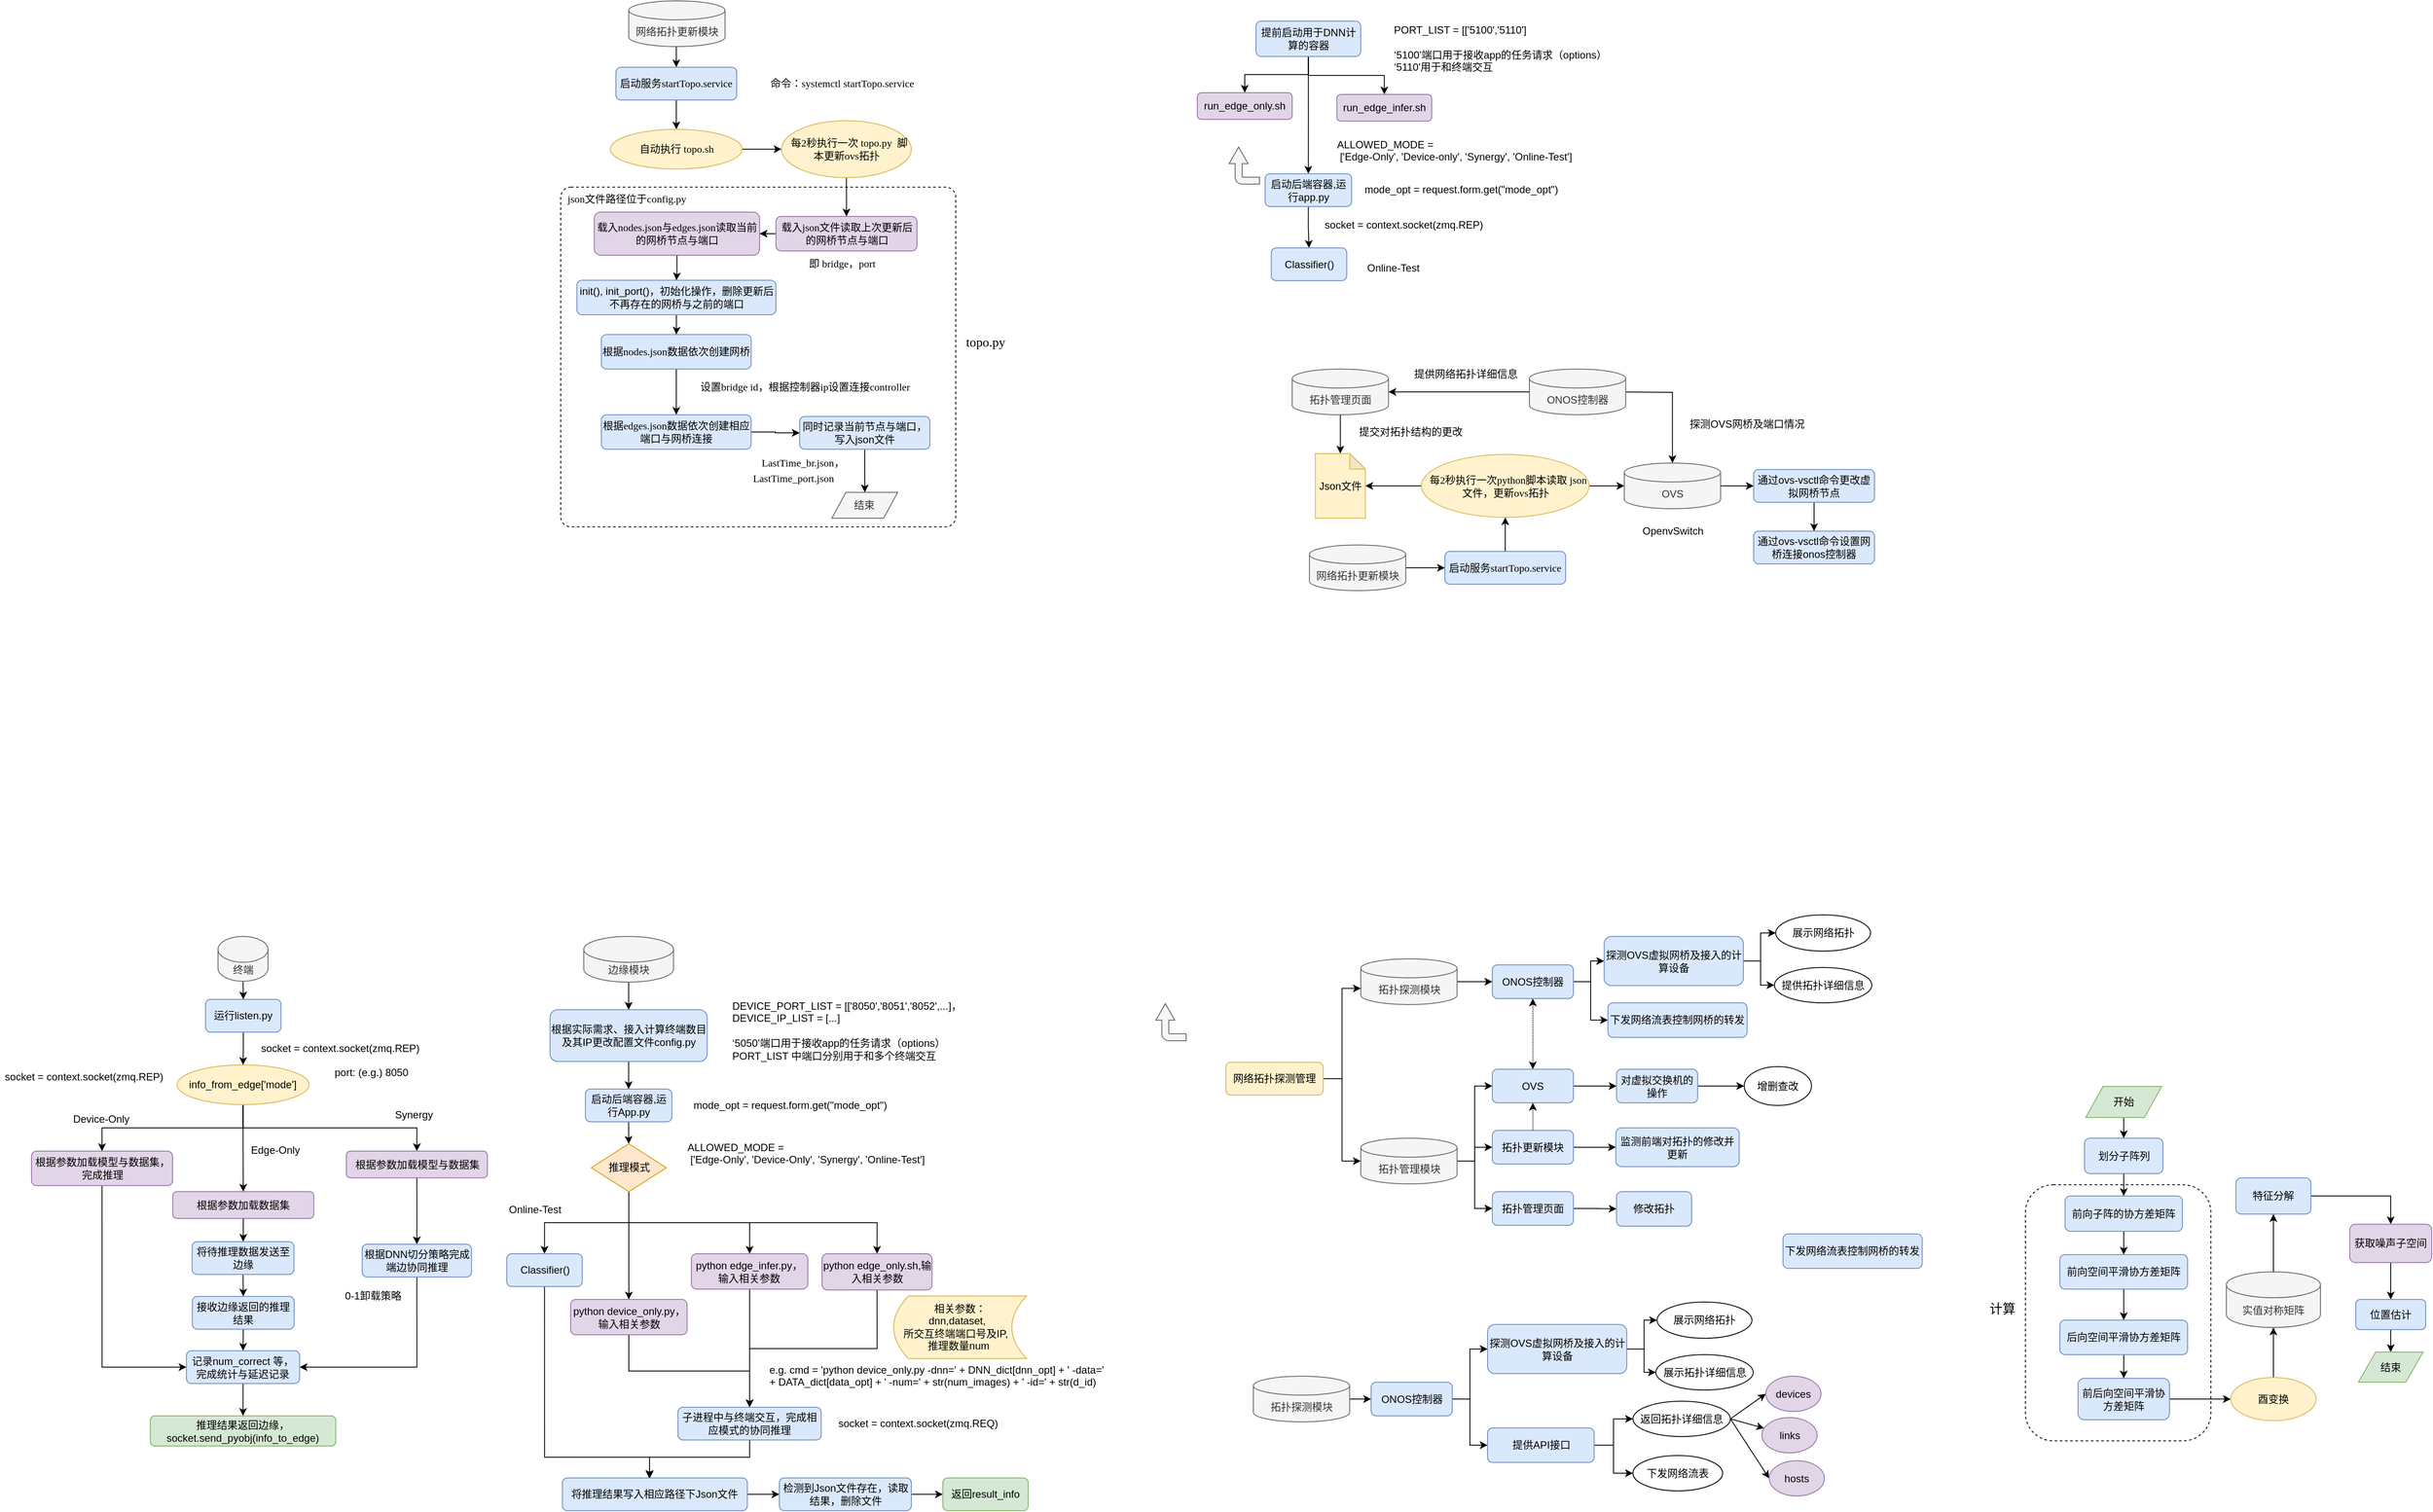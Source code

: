 <mxfile version="20.3.2" type="github">
  <diagram id="JKJWpMdvQNC9LhGvfFmc" name="第 1 页">
    <mxGraphModel dx="2249" dy="-1586" grid="0" gridSize="10" guides="1" tooltips="1" connect="1" arrows="1" fold="1" page="1" pageScale="1" pageWidth="827" pageHeight="1169" math="0" shadow="0">
      <root>
        <mxCell id="0" />
        <mxCell id="1" parent="0" />
        <mxCell id="AHmBcfAO9iQUcCrBusLg-1" value="" style="edgeStyle=orthogonalEdgeStyle;rounded=0;orthogonalLoop=1;jettySize=auto;html=1;" parent="1" source="AHmBcfAO9iQUcCrBusLg-2" target="AHmBcfAO9iQUcCrBusLg-12" edge="1">
          <mxGeometry relative="1" as="geometry" />
        </mxCell>
        <mxCell id="AHmBcfAO9iQUcCrBusLg-2" value="启动服务&lt;font face=&quot;Verdana&quot;&gt;startTopo.service&lt;/font&gt;" style="rounded=1;whiteSpace=wrap;html=1;fillColor=#dae8fc;strokeColor=#6c8ebf;" parent="1" vertex="1">
          <mxGeometry x="146" y="2567" width="140" height="38" as="geometry" />
        </mxCell>
        <mxCell id="AHmBcfAO9iQUcCrBusLg-3" style="edgeStyle=orthogonalEdgeStyle;rounded=0;orthogonalLoop=1;jettySize=auto;html=1;exitX=0.5;exitY=1;exitDx=0;exitDy=0;exitPerimeter=0;entryX=0.5;entryY=0;entryDx=0;entryDy=0;" parent="1" target="AHmBcfAO9iQUcCrBusLg-2" edge="1">
          <mxGeometry relative="1" as="geometry">
            <mxPoint x="216" y="2542" as="sourcePoint" />
          </mxGeometry>
        </mxCell>
        <mxCell id="AHmBcfAO9iQUcCrBusLg-6" value="网络拓扑更新模块" style="shape=cylinder3;whiteSpace=wrap;html=1;boundedLbl=1;backgroundOutline=1;size=11;fillColor=#f5f5f5;strokeColor=#666666;fontColor=#333333;" parent="1" vertex="1">
          <mxGeometry x="160.91" y="2490" width="111.64" height="53" as="geometry" />
        </mxCell>
        <mxCell id="AHmBcfAO9iQUcCrBusLg-43" value="" style="edgeStyle=orthogonalEdgeStyle;rounded=0;orthogonalLoop=1;jettySize=auto;html=1;fontFamily=Verdana;" parent="1" source="AHmBcfAO9iQUcCrBusLg-8" target="AHmBcfAO9iQUcCrBusLg-40" edge="1">
          <mxGeometry relative="1" as="geometry" />
        </mxCell>
        <mxCell id="AHmBcfAO9iQUcCrBusLg-8" value="&lt;font face=&quot;Verdana&quot;&gt;载入json文件读取上次更新后的网桥节点与端口&lt;/font&gt;" style="rounded=1;whiteSpace=wrap;html=1;fillColor=#e1d5e7;strokeColor=#9673a6;" parent="1" vertex="1">
          <mxGeometry x="331.5" y="2740" width="163.5" height="40" as="geometry" />
        </mxCell>
        <mxCell id="AHmBcfAO9iQUcCrBusLg-12" value="&lt;font face=&quot;Verdana&quot;&gt;自动执行 topo.sh&lt;/font&gt;" style="ellipse;whiteSpace=wrap;html=1;fillColor=#fff2cc;strokeColor=#d6b656;" parent="1" vertex="1">
          <mxGeometry x="139.5" y="2639" width="153" height="46" as="geometry" />
        </mxCell>
        <mxCell id="AHmBcfAO9iQUcCrBusLg-13" value="&lt;font face=&quot;Verdana&quot;&gt;命令：systemctl startTopo.service&lt;/font&gt;" style="text;html=1;align=center;verticalAlign=middle;resizable=0;points=[];autosize=1;strokeColor=none;fillColor=none;" parent="1" vertex="1">
          <mxGeometry x="292.5" y="2571" width="230" height="30" as="geometry" />
        </mxCell>
        <mxCell id="AHmBcfAO9iQUcCrBusLg-46" value="" style="edgeStyle=orthogonalEdgeStyle;rounded=0;orthogonalLoop=1;jettySize=auto;html=1;fontFamily=Verdana;" parent="1" source="AHmBcfAO9iQUcCrBusLg-17" target="AHmBcfAO9iQUcCrBusLg-45" edge="1">
          <mxGeometry relative="1" as="geometry" />
        </mxCell>
        <mxCell id="AHmBcfAO9iQUcCrBusLg-17" value="init(), init_port()，初始化操作，删除更新后不再存在的网桥与之前的端口" style="rounded=1;whiteSpace=wrap;html=1;fillColor=#dae8fc;strokeColor=#6c8ebf;" parent="1" vertex="1">
          <mxGeometry x="100.73" y="2814" width="230.77" height="40" as="geometry" />
        </mxCell>
        <mxCell id="AHmBcfAO9iQUcCrBusLg-18" value="&lt;font face=&quot;Verdana&quot;&gt;LastTime_br.json，&lt;/font&gt;" style="text;whiteSpace=wrap;html=1;" parent="1" vertex="1">
          <mxGeometry x="312.59" y="3012" width="280" height="28" as="geometry" />
        </mxCell>
        <mxCell id="AHmBcfAO9iQUcCrBusLg-19" value="&lt;font face=&quot;Verdana&quot;&gt;json文件路径位于config.py&lt;/font&gt;" style="text;whiteSpace=wrap;html=1;" parent="1" vertex="1">
          <mxGeometry x="88.44" y="2706" width="191.04" height="40" as="geometry" />
        </mxCell>
        <mxCell id="AHmBcfAO9iQUcCrBusLg-20" style="edgeStyle=orthogonalEdgeStyle;rounded=0;orthogonalLoop=1;jettySize=auto;html=1;exitX=0.5;exitY=1;exitDx=0;exitDy=0;" parent="1" source="AHmBcfAO9iQUcCrBusLg-21" target="AHmBcfAO9iQUcCrBusLg-50" edge="1">
          <mxGeometry relative="1" as="geometry">
            <mxPoint x="269.72" y="3118" as="targetPoint" />
          </mxGeometry>
        </mxCell>
        <mxCell id="AHmBcfAO9iQUcCrBusLg-21" value="同时记录当前节点与端口，写入json文件" style="rounded=1;whiteSpace=wrap;html=1;fillColor=#dae8fc;strokeColor=#6c8ebf;" parent="1" vertex="1">
          <mxGeometry x="359" y="2972" width="151" height="38" as="geometry" />
        </mxCell>
        <mxCell id="AHmBcfAO9iQUcCrBusLg-22" style="edgeStyle=orthogonalEdgeStyle;rounded=0;orthogonalLoop=1;jettySize=auto;html=1;exitX=0.5;exitY=1;exitDx=0;exitDy=0;entryX=0.5;entryY=0;entryDx=0;entryDy=0;" parent="1" source="AHmBcfAO9iQUcCrBusLg-25" target="AHmBcfAO9iQUcCrBusLg-27" edge="1">
          <mxGeometry relative="1" as="geometry" />
        </mxCell>
        <mxCell id="AHmBcfAO9iQUcCrBusLg-23" style="edgeStyle=orthogonalEdgeStyle;rounded=0;orthogonalLoop=1;jettySize=auto;html=1;exitX=0.5;exitY=1;exitDx=0;exitDy=0;" parent="1" source="AHmBcfAO9iQUcCrBusLg-25" target="AHmBcfAO9iQUcCrBusLg-28" edge="1">
          <mxGeometry relative="1" as="geometry" />
        </mxCell>
        <mxCell id="AHmBcfAO9iQUcCrBusLg-24" style="edgeStyle=orthogonalEdgeStyle;rounded=0;orthogonalLoop=1;jettySize=auto;html=1;exitX=0.5;exitY=1;exitDx=0;exitDy=0;" parent="1" source="AHmBcfAO9iQUcCrBusLg-25" target="AHmBcfAO9iQUcCrBusLg-30" edge="1">
          <mxGeometry relative="1" as="geometry" />
        </mxCell>
        <mxCell id="AHmBcfAO9iQUcCrBusLg-25" value="提前启动用于DNN计算的容器" style="rounded=1;whiteSpace=wrap;html=1;fillColor=#dae8fc;strokeColor=#6c8ebf;" parent="1" vertex="1">
          <mxGeometry x="888" y="2513.5" width="121.5" height="41" as="geometry" />
        </mxCell>
        <mxCell id="AHmBcfAO9iQUcCrBusLg-26" value="&lt;div&gt;PORT_LIST = [[&#39;5100&#39;,&#39;5110&#39;]&lt;/div&gt;&lt;div&gt;&lt;br&gt;&lt;/div&gt;&lt;div&gt;‘5100’端口用于接收app的任务请求（options）&lt;/div&gt;&lt;div&gt;‘5110&#39;用于和终端交互&lt;/div&gt;" style="text;whiteSpace=wrap;html=1;" parent="1" vertex="1">
          <mxGeometry x="1046" y="2509.5" width="285.25" height="58" as="geometry" />
        </mxCell>
        <mxCell id="AHmBcfAO9iQUcCrBusLg-27" value="run_edge_only.sh" style="rounded=1;whiteSpace=wrap;html=1;fillColor=#e1d5e7;strokeColor=#9673a6;" parent="1" vertex="1">
          <mxGeometry x="820" y="2596.5" width="110" height="31" as="geometry" />
        </mxCell>
        <mxCell id="AHmBcfAO9iQUcCrBusLg-28" value="run_edge_infer.sh" style="rounded=1;whiteSpace=wrap;html=1;fillColor=#e1d5e7;strokeColor=#9673a6;" parent="1" vertex="1">
          <mxGeometry x="981.75" y="2598.5" width="110" height="31" as="geometry" />
        </mxCell>
        <mxCell id="AHmBcfAO9iQUcCrBusLg-29" style="edgeStyle=orthogonalEdgeStyle;rounded=0;orthogonalLoop=1;jettySize=auto;html=1;exitX=0.5;exitY=1;exitDx=0;exitDy=0;entryX=0.5;entryY=0;entryDx=0;entryDy=0;" parent="1" source="AHmBcfAO9iQUcCrBusLg-30" target="AHmBcfAO9iQUcCrBusLg-34" edge="1">
          <mxGeometry relative="1" as="geometry" />
        </mxCell>
        <mxCell id="AHmBcfAO9iQUcCrBusLg-30" value="启动后端容器,运行app.py" style="rounded=1;whiteSpace=wrap;html=1;fillColor=#dae8fc;strokeColor=#6c8ebf;" parent="1" vertex="1">
          <mxGeometry x="898.62" y="2690.5" width="100.25" height="38" as="geometry" />
        </mxCell>
        <mxCell id="AHmBcfAO9iQUcCrBusLg-31" value="Online-Test" style="text;whiteSpace=wrap;html=1;" parent="1" vertex="1">
          <mxGeometry x="1014.5" y="2785.5" width="74" height="27" as="geometry" />
        </mxCell>
        <mxCell id="AHmBcfAO9iQUcCrBusLg-32" value="&lt;div&gt;ALLOWED_MODE =&lt;/div&gt;&lt;div&gt;&amp;nbsp;[&#39;Edge-Only&#39;, &#39;Device-only&#39;, &#39;Synergy&#39;, &#39;Online-Test&#39;]&lt;/div&gt;" style="text;whiteSpace=wrap;html=1;" parent="1" vertex="1">
          <mxGeometry x="980" y="2642.5" width="295.5" height="52" as="geometry" />
        </mxCell>
        <mxCell id="AHmBcfAO9iQUcCrBusLg-33" value="socket = context.socket(zmq.REP)" style="text;html=1;align=center;verticalAlign=middle;resizable=0;points=[];autosize=1;strokeColor=none;fillColor=none;" parent="1" vertex="1">
          <mxGeometry x="961.5" y="2740.5" width="194" height="18" as="geometry" />
        </mxCell>
        <mxCell id="AHmBcfAO9iQUcCrBusLg-34" value="Classifier()" style="rounded=1;whiteSpace=wrap;html=1;fillColor=#dae8fc;strokeColor=#6c8ebf;" parent="1" vertex="1">
          <mxGeometry x="905.75" y="2776.5" width="87.5" height="38" as="geometry" />
        </mxCell>
        <mxCell id="AHmBcfAO9iQUcCrBusLg-35" value="" style="html=1;shadow=0;dashed=0;align=center;verticalAlign=middle;shape=mxgraph.arrows2.bendArrow;dy=4.05;dx=19.24;notch=0;arrowHead=21.95;rounded=1;rotation=-90;fillColor=#f5f5f5;fontColor=#333333;strokeColor=#666666;" parent="1" vertex="1">
          <mxGeometry x="853" y="2663.5" width="43" height="35.11" as="geometry" />
        </mxCell>
        <mxCell id="AHmBcfAO9iQUcCrBusLg-36" value="mode_opt = request.form.get(&quot;mode_opt&quot;)" style="text;whiteSpace=wrap;html=1;" parent="1" vertex="1">
          <mxGeometry x="1012" y="2694.5" width="244" height="28" as="geometry" />
        </mxCell>
        <mxCell id="AHmBcfAO9iQUcCrBusLg-37" value="" style="edgeStyle=orthogonalEdgeStyle;rounded=0;orthogonalLoop=1;jettySize=auto;html=1;exitX=1;exitY=0.5;exitDx=0;exitDy=0;" parent="1" source="AHmBcfAO9iQUcCrBusLg-12" target="AHmBcfAO9iQUcCrBusLg-38" edge="1">
          <mxGeometry relative="1" as="geometry">
            <mxPoint x="215.48" y="2695.11" as="sourcePoint" />
          </mxGeometry>
        </mxCell>
        <mxCell id="AHmBcfAO9iQUcCrBusLg-42" value="" style="edgeStyle=orthogonalEdgeStyle;rounded=0;orthogonalLoop=1;jettySize=auto;html=1;fontFamily=Verdana;exitX=0.5;exitY=1;exitDx=0;exitDy=0;" parent="1" source="AHmBcfAO9iQUcCrBusLg-38" target="AHmBcfAO9iQUcCrBusLg-8" edge="1">
          <mxGeometry relative="1" as="geometry" />
        </mxCell>
        <mxCell id="AHmBcfAO9iQUcCrBusLg-38" value="&lt;font face=&quot;Verdana&quot;&gt;&amp;nbsp; 每2秒执行一次 topo.py&amp;nbsp; 脚本更新ovs拓扑&lt;/font&gt;" style="ellipse;whiteSpace=wrap;html=1;fillColor=#fff2cc;strokeColor=#d6b656;" parent="1" vertex="1">
          <mxGeometry x="338" y="2629" width="150.5" height="66" as="geometry" />
        </mxCell>
        <mxCell id="AHmBcfAO9iQUcCrBusLg-41" value="" style="edgeStyle=orthogonalEdgeStyle;rounded=0;orthogonalLoop=1;jettySize=auto;html=1;fontFamily=Verdana;" parent="1" source="AHmBcfAO9iQUcCrBusLg-40" target="AHmBcfAO9iQUcCrBusLg-17" edge="1">
          <mxGeometry relative="1" as="geometry" />
        </mxCell>
        <mxCell id="AHmBcfAO9iQUcCrBusLg-40" value="&lt;font face=&quot;Verdana&quot;&gt;载入nodes.json与edges.json读取当前的网桥节点与端口&lt;/font&gt;" style="rounded=1;whiteSpace=wrap;html=1;fillColor=#e1d5e7;strokeColor=#9673a6;" parent="1" vertex="1">
          <mxGeometry x="120.86" y="2735" width="191.73" height="50" as="geometry" />
        </mxCell>
        <mxCell id="AHmBcfAO9iQUcCrBusLg-44" value="&lt;font face=&quot;Verdana&quot;&gt;即 bridge，port&lt;/font&gt;" style="text;whiteSpace=wrap;html=1;" parent="1" vertex="1">
          <mxGeometry x="368.48" y="2781" width="191.04" height="40" as="geometry" />
        </mxCell>
        <mxCell id="AHmBcfAO9iQUcCrBusLg-48" value="" style="edgeStyle=orthogonalEdgeStyle;rounded=0;orthogonalLoop=1;jettySize=auto;html=1;fontFamily=Verdana;" parent="1" source="AHmBcfAO9iQUcCrBusLg-45" target="AHmBcfAO9iQUcCrBusLg-47" edge="1">
          <mxGeometry relative="1" as="geometry" />
        </mxCell>
        <mxCell id="AHmBcfAO9iQUcCrBusLg-45" value="根据&lt;font face=&quot;Verdana&quot;&gt;nodes.json数据依次创建网桥&lt;/font&gt;" style="rounded=1;whiteSpace=wrap;html=1;fillColor=#dae8fc;strokeColor=#6c8ebf;" parent="1" vertex="1">
          <mxGeometry x="129.23" y="2877" width="173.53" height="40" as="geometry" />
        </mxCell>
        <mxCell id="AHmBcfAO9iQUcCrBusLg-53" value="" style="edgeStyle=orthogonalEdgeStyle;rounded=0;orthogonalLoop=1;jettySize=auto;html=1;fontFamily=Verdana;" parent="1" source="AHmBcfAO9iQUcCrBusLg-47" target="AHmBcfAO9iQUcCrBusLg-21" edge="1">
          <mxGeometry relative="1" as="geometry" />
        </mxCell>
        <mxCell id="AHmBcfAO9iQUcCrBusLg-47" value="根据&lt;font face=&quot;Verdana&quot;&gt;edges.json数据依次创建相应端口与网桥连接&lt;/font&gt;" style="rounded=1;whiteSpace=wrap;html=1;fillColor=#dae8fc;strokeColor=#6c8ebf;" parent="1" vertex="1">
          <mxGeometry x="129.23" y="2970" width="173.53" height="40" as="geometry" />
        </mxCell>
        <mxCell id="AHmBcfAO9iQUcCrBusLg-49" value="设置bridge id，根据控制器ip设置连接controller" style="text;html=1;align=center;verticalAlign=middle;resizable=0;points=[];autosize=1;strokeColor=none;fillColor=none;fontFamily=Verdana;" parent="1" vertex="1">
          <mxGeometry x="220" y="2923" width="290" height="30" as="geometry" />
        </mxCell>
        <mxCell id="AHmBcfAO9iQUcCrBusLg-50" value="结束" style="shape=parallelogram;perimeter=parallelogramPerimeter;whiteSpace=wrap;html=1;fixedSize=1;fontFamily=Verdana;size=16.25;fillColor=#f5f5f5;fontColor=#333333;strokeColor=#666666;" parent="1" vertex="1">
          <mxGeometry x="396.38" y="3060" width="76.25" height="30" as="geometry" />
        </mxCell>
        <mxCell id="AHmBcfAO9iQUcCrBusLg-54" value="" style="rounded=1;whiteSpace=wrap;html=1;fontFamily=Verdana;fillColor=none;dashed=1;arcSize=3;" parent="1" vertex="1">
          <mxGeometry x="82.02" y="2706" width="457.98" height="394" as="geometry" />
        </mxCell>
        <mxCell id="AHmBcfAO9iQUcCrBusLg-55" value="&lt;font face=&quot;Verdana&quot;&gt;LastTime_port.json&lt;/font&gt;" style="text;whiteSpace=wrap;html=1;fontFamily=Verdana;" parent="1" vertex="1">
          <mxGeometry x="302.76" y="3030" width="150" height="40" as="geometry" />
        </mxCell>
        <mxCell id="AHmBcfAO9iQUcCrBusLg-57" value="&lt;font style=&quot;font-size: 15px;&quot; face=&quot;Verdana&quot;&gt;topo.py&lt;/font&gt;" style="text;whiteSpace=wrap;html=1;fontFamily=Verdana;" parent="1" vertex="1">
          <mxGeometry x="550" y="2870" width="80" height="40" as="geometry" />
        </mxCell>
        <mxCell id="b5e1SDt4Bzy_8SpqUsYr-17" value="" style="edgeStyle=orthogonalEdgeStyle;rounded=0;orthogonalLoop=1;jettySize=auto;html=1;" parent="1" source="b5e1SDt4Bzy_8SpqUsYr-2" target="b5e1SDt4Bzy_8SpqUsYr-5" edge="1">
          <mxGeometry relative="1" as="geometry" />
        </mxCell>
        <mxCell id="b5e1SDt4Bzy_8SpqUsYr-2" value="启动服务&lt;font face=&quot;Verdana&quot;&gt;startTopo.service&lt;/font&gt;" style="rounded=1;whiteSpace=wrap;html=1;fillColor=#dae8fc;strokeColor=#6c8ebf;" parent="1" vertex="1">
          <mxGeometry x="1107" y="3128.5" width="140" height="38" as="geometry" />
        </mxCell>
        <mxCell id="b5e1SDt4Bzy_8SpqUsYr-16" value="" style="edgeStyle=orthogonalEdgeStyle;rounded=0;orthogonalLoop=1;jettySize=auto;html=1;" parent="1" source="b5e1SDt4Bzy_8SpqUsYr-4" target="b5e1SDt4Bzy_8SpqUsYr-2" edge="1">
          <mxGeometry relative="1" as="geometry" />
        </mxCell>
        <mxCell id="b5e1SDt4Bzy_8SpqUsYr-4" value="网络拓扑更新模块" style="shape=cylinder3;whiteSpace=wrap;html=1;boundedLbl=1;backgroundOutline=1;size=11;fillColor=#f5f5f5;strokeColor=#666666;fontColor=#333333;" parent="1" vertex="1">
          <mxGeometry x="950" y="3121" width="111.64" height="53" as="geometry" />
        </mxCell>
        <mxCell id="b5e1SDt4Bzy_8SpqUsYr-18" value="" style="edgeStyle=orthogonalEdgeStyle;rounded=0;orthogonalLoop=1;jettySize=auto;html=1;" parent="1" source="b5e1SDt4Bzy_8SpqUsYr-5" target="b5e1SDt4Bzy_8SpqUsYr-13" edge="1">
          <mxGeometry relative="1" as="geometry" />
        </mxCell>
        <mxCell id="b5e1SDt4Bzy_8SpqUsYr-20" value="" style="edgeStyle=orthogonalEdgeStyle;rounded=0;orthogonalLoop=1;jettySize=auto;html=1;" parent="1" source="b5e1SDt4Bzy_8SpqUsYr-5" target="b5e1SDt4Bzy_8SpqUsYr-10" edge="1">
          <mxGeometry relative="1" as="geometry" />
        </mxCell>
        <mxCell id="b5e1SDt4Bzy_8SpqUsYr-5" value="&lt;font face=&quot;Verdana&quot;&gt;&amp;nbsp; 每2秒执行一次python脚本读取 json文件，更新ovs拓扑&lt;/font&gt; " style="ellipse;whiteSpace=wrap;html=1;fillColor=#fff2cc;strokeColor=#d6b656;" parent="1" vertex="1">
          <mxGeometry x="1079.75" y="3016" width="194.5" height="73" as="geometry" />
        </mxCell>
        <mxCell id="b5e1SDt4Bzy_8SpqUsYr-6" value="探测OVS网桥及端口情况" style="text;html=1;align=center;verticalAlign=middle;resizable=0;points=[];autosize=1;strokeColor=none;fillColor=none;" parent="1" vertex="1">
          <mxGeometry x="1385" y="2972" width="143" height="18" as="geometry" />
        </mxCell>
        <mxCell id="b5e1SDt4Bzy_8SpqUsYr-23" style="edgeStyle=orthogonalEdgeStyle;rounded=0;orthogonalLoop=1;jettySize=auto;html=1;entryX=0.5;entryY=0;entryDx=0;entryDy=0;entryPerimeter=0;" parent="1" target="b5e1SDt4Bzy_8SpqUsYr-10" edge="1">
          <mxGeometry relative="1" as="geometry">
            <mxPoint x="1306.64" y="2943.5" as="sourcePoint" />
          </mxGeometry>
        </mxCell>
        <mxCell id="b5e1SDt4Bzy_8SpqUsYr-26" style="edgeStyle=orthogonalEdgeStyle;rounded=0;orthogonalLoop=1;jettySize=auto;html=1;exitX=0;exitY=0.5;exitDx=0;exitDy=0;exitPerimeter=0;" parent="1" source="b5e1SDt4Bzy_8SpqUsYr-9" target="b5e1SDt4Bzy_8SpqUsYr-11" edge="1">
          <mxGeometry relative="1" as="geometry" />
        </mxCell>
        <mxCell id="b5e1SDt4Bzy_8SpqUsYr-9" value="ONOS控制器" style="shape=cylinder3;whiteSpace=wrap;html=1;boundedLbl=1;backgroundOutline=1;size=11;fillColor=#f5f5f5;strokeColor=#666666;fontColor=#333333;" parent="1" vertex="1">
          <mxGeometry x="1205.0" y="2917" width="111.64" height="53" as="geometry" />
        </mxCell>
        <mxCell id="b5e1SDt4Bzy_8SpqUsYr-21" value="" style="edgeStyle=orthogonalEdgeStyle;rounded=0;orthogonalLoop=1;jettySize=auto;html=1;" parent="1" source="b5e1SDt4Bzy_8SpqUsYr-10" target="b5e1SDt4Bzy_8SpqUsYr-19" edge="1">
          <mxGeometry relative="1" as="geometry" />
        </mxCell>
        <mxCell id="b5e1SDt4Bzy_8SpqUsYr-10" value="OVS" style="shape=cylinder3;whiteSpace=wrap;html=1;boundedLbl=1;backgroundOutline=1;size=11;fillColor=#f5f5f5;strokeColor=#666666;fontColor=#333333;" parent="1" vertex="1">
          <mxGeometry x="1315.0" y="3026" width="111.64" height="53" as="geometry" />
        </mxCell>
        <mxCell id="b5e1SDt4Bzy_8SpqUsYr-14" value="" style="edgeStyle=orthogonalEdgeStyle;rounded=0;orthogonalLoop=1;jettySize=auto;html=1;" parent="1" source="b5e1SDt4Bzy_8SpqUsYr-11" target="b5e1SDt4Bzy_8SpqUsYr-13" edge="1">
          <mxGeometry relative="1" as="geometry" />
        </mxCell>
        <mxCell id="b5e1SDt4Bzy_8SpqUsYr-11" value="拓扑管理页面" style="shape=cylinder3;whiteSpace=wrap;html=1;boundedLbl=1;backgroundOutline=1;size=11;fillColor=#f5f5f5;strokeColor=#666666;fontColor=#333333;" parent="1" vertex="1">
          <mxGeometry x="930.0" y="2917" width="111.64" height="53" as="geometry" />
        </mxCell>
        <mxCell id="b5e1SDt4Bzy_8SpqUsYr-12" value="OpenvSwitch" style="text;html=1;align=center;verticalAlign=middle;resizable=0;points=[];autosize=1;strokeColor=none;fillColor=none;" parent="1" vertex="1">
          <mxGeometry x="1330.32" y="3096" width="81" height="18" as="geometry" />
        </mxCell>
        <mxCell id="b5e1SDt4Bzy_8SpqUsYr-13" value="Json文件" style="shape=note;whiteSpace=wrap;html=1;backgroundOutline=1;darkOpacity=0.05;fillColor=#fff2cc;strokeColor=#d6b656;size=18;" parent="1" vertex="1">
          <mxGeometry x="956.82" y="3015" width="58" height="75" as="geometry" />
        </mxCell>
        <mxCell id="b5e1SDt4Bzy_8SpqUsYr-15" value="&lt;font face=&quot;Verdana&quot;&gt;提交对拓扑结构的更改&lt;br&gt;&lt;/font&gt;" style="text;html=1;align=center;verticalAlign=middle;resizable=0;points=[];autosize=1;strokeColor=none;fillColor=none;" parent="1" vertex="1">
          <mxGeometry x="1002" y="2980.5" width="130" height="19" as="geometry" />
        </mxCell>
        <mxCell id="b5e1SDt4Bzy_8SpqUsYr-25" value="" style="edgeStyle=orthogonalEdgeStyle;rounded=0;orthogonalLoop=1;jettySize=auto;html=1;" parent="1" source="b5e1SDt4Bzy_8SpqUsYr-19" target="b5e1SDt4Bzy_8SpqUsYr-24" edge="1">
          <mxGeometry relative="1" as="geometry" />
        </mxCell>
        <mxCell id="b5e1SDt4Bzy_8SpqUsYr-19" value="通过ovs-vsctl命令更改虚拟网桥节点" style="rounded=1;whiteSpace=wrap;html=1;fillColor=#dae8fc;strokeColor=#6c8ebf;" parent="1" vertex="1">
          <mxGeometry x="1465" y="3033.5" width="140" height="38" as="geometry" />
        </mxCell>
        <mxCell id="b5e1SDt4Bzy_8SpqUsYr-24" value="通过ovs-vsctl命令设置网桥连接onos控制器" style="rounded=1;whiteSpace=wrap;html=1;fillColor=#dae8fc;strokeColor=#6c8ebf;" parent="1" vertex="1">
          <mxGeometry x="1465" y="3105" width="140" height="38" as="geometry" />
        </mxCell>
        <mxCell id="b5e1SDt4Bzy_8SpqUsYr-27" value="提供网络拓扑详细信息" style="text;html=1;align=center;verticalAlign=middle;resizable=0;points=[];autosize=1;strokeColor=none;fillColor=none;" parent="1" vertex="1">
          <mxGeometry x="1066" y="2914" width="130" height="18" as="geometry" />
        </mxCell>
        <mxCell id="b5e1SDt4Bzy_8SpqUsYr-48" value="" style="edgeStyle=orthogonalEdgeStyle;rounded=0;orthogonalLoop=1;jettySize=auto;html=1;startArrow=none;startFill=0;" parent="1" source="b5e1SDt4Bzy_8SpqUsYr-29" target="b5e1SDt4Bzy_8SpqUsYr-32" edge="1">
          <mxGeometry relative="1" as="geometry" />
        </mxCell>
        <mxCell id="b5e1SDt4Bzy_8SpqUsYr-29" value="拓扑探测模块" style="shape=cylinder3;whiteSpace=wrap;html=1;boundedLbl=1;backgroundOutline=1;size=11;fillColor=#f5f5f5;strokeColor=#666666;fontColor=#333333;" parent="1" vertex="1">
          <mxGeometry x="1009.5" y="3601" width="111.64" height="53" as="geometry" />
        </mxCell>
        <mxCell id="b5e1SDt4Bzy_8SpqUsYr-46" style="edgeStyle=orthogonalEdgeStyle;rounded=0;orthogonalLoop=1;jettySize=auto;html=1;exitX=1;exitY=0.5;exitDx=0;exitDy=0;entryX=0;entryY=0.5;entryDx=0;entryDy=0;entryPerimeter=0;startArrow=none;startFill=0;" parent="1" source="b5e1SDt4Bzy_8SpqUsYr-30" target="b5e1SDt4Bzy_8SpqUsYr-31" edge="1">
          <mxGeometry relative="1" as="geometry" />
        </mxCell>
        <mxCell id="b5e1SDt4Bzy_8SpqUsYr-47" style="edgeStyle=orthogonalEdgeStyle;rounded=0;orthogonalLoop=1;jettySize=auto;html=1;exitX=1;exitY=0.5;exitDx=0;exitDy=0;entryX=0;entryY=0;entryDx=0;entryDy=34.25;entryPerimeter=0;startArrow=none;startFill=0;" parent="1" source="b5e1SDt4Bzy_8SpqUsYr-30" target="b5e1SDt4Bzy_8SpqUsYr-29" edge="1">
          <mxGeometry relative="1" as="geometry" />
        </mxCell>
        <mxCell id="b5e1SDt4Bzy_8SpqUsYr-30" value="网络拓扑探测管理" style="rounded=1;whiteSpace=wrap;html=1;fillColor=#fff2cc;strokeColor=#d6b656;" parent="1" vertex="1">
          <mxGeometry x="853" y="3721" width="113" height="38" as="geometry" />
        </mxCell>
        <mxCell id="b5e1SDt4Bzy_8SpqUsYr-63" style="edgeStyle=orthogonalEdgeStyle;rounded=0;orthogonalLoop=1;jettySize=auto;html=1;exitX=1;exitY=0.5;exitDx=0;exitDy=0;exitPerimeter=0;entryX=0;entryY=0.5;entryDx=0;entryDy=0;startArrow=none;startFill=0;endArrow=classic;endFill=1;" parent="1" source="b5e1SDt4Bzy_8SpqUsYr-31" target="b5e1SDt4Bzy_8SpqUsYr-35" edge="1">
          <mxGeometry relative="1" as="geometry" />
        </mxCell>
        <mxCell id="b5e1SDt4Bzy_8SpqUsYr-64" style="edgeStyle=orthogonalEdgeStyle;rounded=0;orthogonalLoop=1;jettySize=auto;html=1;exitX=1;exitY=0.5;exitDx=0;exitDy=0;exitPerimeter=0;startArrow=none;startFill=0;endArrow=classic;endFill=1;" parent="1" source="b5e1SDt4Bzy_8SpqUsYr-31" target="b5e1SDt4Bzy_8SpqUsYr-34" edge="1">
          <mxGeometry relative="1" as="geometry" />
        </mxCell>
        <mxCell id="b5e1SDt4Bzy_8SpqUsYr-65" style="edgeStyle=orthogonalEdgeStyle;rounded=0;orthogonalLoop=1;jettySize=auto;html=1;exitX=1;exitY=0.5;exitDx=0;exitDy=0;exitPerimeter=0;entryX=0;entryY=0.5;entryDx=0;entryDy=0;startArrow=none;startFill=0;endArrow=classic;endFill=1;" parent="1" source="b5e1SDt4Bzy_8SpqUsYr-31" target="b5e1SDt4Bzy_8SpqUsYr-33" edge="1">
          <mxGeometry relative="1" as="geometry" />
        </mxCell>
        <mxCell id="b5e1SDt4Bzy_8SpqUsYr-31" value="拓扑管理模块" style="shape=cylinder3;whiteSpace=wrap;html=1;boundedLbl=1;backgroundOutline=1;size=11;fillColor=#f5f5f5;strokeColor=#666666;fontColor=#333333;" parent="1" vertex="1">
          <mxGeometry x="1009.5" y="3809" width="111.64" height="53" as="geometry" />
        </mxCell>
        <mxCell id="b5e1SDt4Bzy_8SpqUsYr-37" value="" style="edgeStyle=orthogonalEdgeStyle;rounded=0;orthogonalLoop=1;jettySize=auto;html=1;startArrow=classic;startFill=1;dashed=1;dashPattern=1 1;" parent="1" source="b5e1SDt4Bzy_8SpqUsYr-32" target="b5e1SDt4Bzy_8SpqUsYr-35" edge="1">
          <mxGeometry relative="1" as="geometry" />
        </mxCell>
        <mxCell id="b5e1SDt4Bzy_8SpqUsYr-49" style="edgeStyle=orthogonalEdgeStyle;rounded=0;orthogonalLoop=1;jettySize=auto;html=1;entryX=0;entryY=0.5;entryDx=0;entryDy=0;startArrow=none;startFill=0;" parent="1" source="b5e1SDt4Bzy_8SpqUsYr-32" target="b5e1SDt4Bzy_8SpqUsYr-36" edge="1">
          <mxGeometry relative="1" as="geometry" />
        </mxCell>
        <mxCell id="b5e1SDt4Bzy_8SpqUsYr-54" style="edgeStyle=orthogonalEdgeStyle;rounded=0;orthogonalLoop=1;jettySize=auto;html=1;exitX=1;exitY=0.5;exitDx=0;exitDy=0;entryX=0;entryY=0.5;entryDx=0;entryDy=0;startArrow=none;startFill=0;" parent="1" source="b5e1SDt4Bzy_8SpqUsYr-32" target="b5e1SDt4Bzy_8SpqUsYr-39" edge="1">
          <mxGeometry relative="1" as="geometry" />
        </mxCell>
        <mxCell id="b5e1SDt4Bzy_8SpqUsYr-32" value="ONOS控制器" style="rounded=1;whiteSpace=wrap;html=1;fillColor=#dae8fc;strokeColor=#6c8ebf;" parent="1" vertex="1">
          <mxGeometry x="1162" y="3608" width="94" height="39" as="geometry" />
        </mxCell>
        <mxCell id="b5e1SDt4Bzy_8SpqUsYr-61" value="" style="edgeStyle=orthogonalEdgeStyle;rounded=0;orthogonalLoop=1;jettySize=auto;html=1;startArrow=none;startFill=0;endArrow=classic;endFill=1;" parent="1" source="b5e1SDt4Bzy_8SpqUsYr-33" target="b5e1SDt4Bzy_8SpqUsYr-41" edge="1">
          <mxGeometry relative="1" as="geometry" />
        </mxCell>
        <mxCell id="b5e1SDt4Bzy_8SpqUsYr-33" value="拓扑管理页面" style="rounded=1;whiteSpace=wrap;html=1;fillColor=#dae8fc;strokeColor=#6c8ebf;" parent="1" vertex="1">
          <mxGeometry x="1162" y="3871" width="94" height="39" as="geometry" />
        </mxCell>
        <mxCell id="b5e1SDt4Bzy_8SpqUsYr-60" value="" style="edgeStyle=orthogonalEdgeStyle;rounded=0;orthogonalLoop=1;jettySize=auto;html=1;startArrow=none;startFill=0;endArrow=classic;endFill=1;" parent="1" source="b5e1SDt4Bzy_8SpqUsYr-34" target="b5e1SDt4Bzy_8SpqUsYr-40" edge="1">
          <mxGeometry relative="1" as="geometry" />
        </mxCell>
        <mxCell id="b5e1SDt4Bzy_8SpqUsYr-34" value="拓扑更新模块" style="rounded=1;whiteSpace=wrap;html=1;fillColor=#dae8fc;strokeColor=#6c8ebf;" parent="1" vertex="1">
          <mxGeometry x="1162" y="3800" width="94" height="39" as="geometry" />
        </mxCell>
        <mxCell id="b5e1SDt4Bzy_8SpqUsYr-55" value="" style="edgeStyle=orthogonalEdgeStyle;rounded=0;orthogonalLoop=1;jettySize=auto;html=1;startArrow=none;startFill=0;" parent="1" source="b5e1SDt4Bzy_8SpqUsYr-35" target="b5e1SDt4Bzy_8SpqUsYr-38" edge="1">
          <mxGeometry relative="1" as="geometry" />
        </mxCell>
        <mxCell id="b5e1SDt4Bzy_8SpqUsYr-35" value="OVS" style="rounded=1;whiteSpace=wrap;html=1;fillColor=#dae8fc;strokeColor=#6c8ebf;" parent="1" vertex="1">
          <mxGeometry x="1162" y="3729" width="94" height="39" as="geometry" />
        </mxCell>
        <mxCell id="b5e1SDt4Bzy_8SpqUsYr-52" style="edgeStyle=orthogonalEdgeStyle;rounded=0;orthogonalLoop=1;jettySize=auto;html=1;startArrow=none;startFill=0;" parent="1" source="b5e1SDt4Bzy_8SpqUsYr-36" target="b5e1SDt4Bzy_8SpqUsYr-50" edge="1">
          <mxGeometry relative="1" as="geometry" />
        </mxCell>
        <mxCell id="b5e1SDt4Bzy_8SpqUsYr-53" style="edgeStyle=orthogonalEdgeStyle;rounded=0;orthogonalLoop=1;jettySize=auto;html=1;exitX=1;exitY=0.5;exitDx=0;exitDy=0;entryX=0;entryY=0.5;entryDx=0;entryDy=0;startArrow=none;startFill=0;" parent="1" source="b5e1SDt4Bzy_8SpqUsYr-36" target="b5e1SDt4Bzy_8SpqUsYr-51" edge="1">
          <mxGeometry relative="1" as="geometry" />
        </mxCell>
        <mxCell id="b5e1SDt4Bzy_8SpqUsYr-36" value="探测OVS虚拟网桥及接入的计算设备" style="rounded=1;whiteSpace=wrap;html=1;fillColor=#dae8fc;strokeColor=#6c8ebf;" parent="1" vertex="1">
          <mxGeometry x="1291.64" y="3575" width="161.36" height="57" as="geometry" />
        </mxCell>
        <mxCell id="b5e1SDt4Bzy_8SpqUsYr-62" value="" style="edgeStyle=orthogonalEdgeStyle;rounded=0;orthogonalLoop=1;jettySize=auto;html=1;startArrow=none;startFill=0;endArrow=classic;endFill=1;" parent="1" source="b5e1SDt4Bzy_8SpqUsYr-38" target="b5e1SDt4Bzy_8SpqUsYr-56" edge="1">
          <mxGeometry relative="1" as="geometry" />
        </mxCell>
        <mxCell id="b5e1SDt4Bzy_8SpqUsYr-38" value="对虚拟交换机的操作" style="rounded=1;whiteSpace=wrap;html=1;fillColor=#dae8fc;strokeColor=#6c8ebf;" parent="1" vertex="1">
          <mxGeometry x="1306" y="3729" width="94" height="39" as="geometry" />
        </mxCell>
        <mxCell id="b5e1SDt4Bzy_8SpqUsYr-39" value="下发网络流表控制网桥的转发" style="rounded=1;whiteSpace=wrap;html=1;fillColor=#dae8fc;strokeColor=#6c8ebf;" parent="1" vertex="1">
          <mxGeometry x="1296" y="3652" width="161.36" height="40" as="geometry" />
        </mxCell>
        <mxCell id="b5e1SDt4Bzy_8SpqUsYr-40" value="监测前端对拓扑的修改并更新" style="rounded=1;whiteSpace=wrap;html=1;fillColor=#dae8fc;strokeColor=#6c8ebf;" parent="1" vertex="1">
          <mxGeometry x="1305.18" y="3797" width="143" height="45" as="geometry" />
        </mxCell>
        <mxCell id="b5e1SDt4Bzy_8SpqUsYr-41" value="修改拓扑" style="rounded=1;whiteSpace=wrap;html=1;fillColor=#dae8fc;strokeColor=#6c8ebf;" parent="1" vertex="1">
          <mxGeometry x="1306" y="3871" width="87" height="40" as="geometry" />
        </mxCell>
        <mxCell id="b5e1SDt4Bzy_8SpqUsYr-50" value="展示网络拓扑" style="ellipse;whiteSpace=wrap;html=1;" parent="1" vertex="1">
          <mxGeometry x="1490.5" y="3550" width="110" height="42" as="geometry" />
        </mxCell>
        <mxCell id="b5e1SDt4Bzy_8SpqUsYr-51" value="提供拓扑详细信息" style="ellipse;whiteSpace=wrap;html=1;" parent="1" vertex="1">
          <mxGeometry x="1489" y="3611" width="113" height="41" as="geometry" />
        </mxCell>
        <mxCell id="b5e1SDt4Bzy_8SpqUsYr-56" value="增删查改" style="ellipse;whiteSpace=wrap;html=1;" parent="1" vertex="1">
          <mxGeometry x="1454" y="3726" width="78" height="45" as="geometry" />
        </mxCell>
        <mxCell id="b5e1SDt4Bzy_8SpqUsYr-59" value="" style="edgeStyle=orthogonalEdgeStyle;rounded=0;orthogonalLoop=1;jettySize=auto;html=1;startArrow=classic;startFill=1;dashed=1;dashPattern=1 1;entryX=0.5;entryY=0;entryDx=0;entryDy=0;exitX=0.5;exitY=1;exitDx=0;exitDy=0;endArrow=none;endFill=0;" parent="1" source="b5e1SDt4Bzy_8SpqUsYr-35" target="b5e1SDt4Bzy_8SpqUsYr-34" edge="1">
          <mxGeometry relative="1" as="geometry">
            <mxPoint x="1219" y="3657" as="sourcePoint" />
            <mxPoint x="1219" y="3739" as="targetPoint" />
          </mxGeometry>
        </mxCell>
        <mxCell id="b5e1SDt4Bzy_8SpqUsYr-66" value="" style="edgeStyle=orthogonalEdgeStyle;rounded=0;orthogonalLoop=1;jettySize=auto;html=1;startArrow=none;startFill=0;" parent="1" source="b5e1SDt4Bzy_8SpqUsYr-67" target="b5e1SDt4Bzy_8SpqUsYr-70" edge="1">
          <mxGeometry relative="1" as="geometry" />
        </mxCell>
        <mxCell id="b5e1SDt4Bzy_8SpqUsYr-67" value="拓扑探测模块" style="shape=cylinder3;whiteSpace=wrap;html=1;boundedLbl=1;backgroundOutline=1;size=11;fillColor=#f5f5f5;strokeColor=#666666;fontColor=#333333;" parent="1" vertex="1">
          <mxGeometry x="885.0" y="4085" width="111.64" height="53" as="geometry" />
        </mxCell>
        <mxCell id="b5e1SDt4Bzy_8SpqUsYr-68" style="edgeStyle=orthogonalEdgeStyle;rounded=0;orthogonalLoop=1;jettySize=auto;html=1;entryX=0;entryY=0.5;entryDx=0;entryDy=0;startArrow=none;startFill=0;" parent="1" source="b5e1SDt4Bzy_8SpqUsYr-70" target="b5e1SDt4Bzy_8SpqUsYr-73" edge="1">
          <mxGeometry relative="1" as="geometry" />
        </mxCell>
        <mxCell id="b5e1SDt4Bzy_8SpqUsYr-69" style="edgeStyle=orthogonalEdgeStyle;rounded=0;orthogonalLoop=1;jettySize=auto;html=1;exitX=1;exitY=0.5;exitDx=0;exitDy=0;entryX=0;entryY=0.5;entryDx=0;entryDy=0;startArrow=none;startFill=0;" parent="1" source="b5e1SDt4Bzy_8SpqUsYr-70" target="b5e1SDt4Bzy_8SpqUsYr-74" edge="1">
          <mxGeometry relative="1" as="geometry" />
        </mxCell>
        <mxCell id="b5e1SDt4Bzy_8SpqUsYr-70" value="ONOS控制器" style="rounded=1;whiteSpace=wrap;html=1;fillColor=#dae8fc;strokeColor=#6c8ebf;" parent="1" vertex="1">
          <mxGeometry x="1021.5" y="4092" width="94" height="39" as="geometry" />
        </mxCell>
        <mxCell id="b5e1SDt4Bzy_8SpqUsYr-71" style="edgeStyle=orthogonalEdgeStyle;rounded=0;orthogonalLoop=1;jettySize=auto;html=1;startArrow=none;startFill=0;" parent="1" source="b5e1SDt4Bzy_8SpqUsYr-73" target="b5e1SDt4Bzy_8SpqUsYr-75" edge="1">
          <mxGeometry relative="1" as="geometry" />
        </mxCell>
        <mxCell id="b5e1SDt4Bzy_8SpqUsYr-72" style="edgeStyle=orthogonalEdgeStyle;rounded=0;orthogonalLoop=1;jettySize=auto;html=1;exitX=1;exitY=0.5;exitDx=0;exitDy=0;entryX=0;entryY=0.5;entryDx=0;entryDy=0;startArrow=none;startFill=0;" parent="1" source="b5e1SDt4Bzy_8SpqUsYr-73" target="b5e1SDt4Bzy_8SpqUsYr-76" edge="1">
          <mxGeometry relative="1" as="geometry" />
        </mxCell>
        <mxCell id="b5e1SDt4Bzy_8SpqUsYr-73" value="探测OVS虚拟网桥及接入的计算设备" style="rounded=1;whiteSpace=wrap;html=1;fillColor=#dae8fc;strokeColor=#6c8ebf;" parent="1" vertex="1">
          <mxGeometry x="1156.5" y="4025" width="161.36" height="57" as="geometry" />
        </mxCell>
        <mxCell id="b5e1SDt4Bzy_8SpqUsYr-83" style="edgeStyle=orthogonalEdgeStyle;rounded=0;orthogonalLoop=1;jettySize=auto;html=1;entryX=0;entryY=0.5;entryDx=0;entryDy=0;startArrow=none;startFill=0;endArrow=classic;endFill=1;" parent="1" source="b5e1SDt4Bzy_8SpqUsYr-74" target="b5e1SDt4Bzy_8SpqUsYr-79" edge="1">
          <mxGeometry relative="1" as="geometry" />
        </mxCell>
        <mxCell id="b5e1SDt4Bzy_8SpqUsYr-85" style="edgeStyle=orthogonalEdgeStyle;rounded=0;orthogonalLoop=1;jettySize=auto;html=1;exitX=1;exitY=0.5;exitDx=0;exitDy=0;entryX=0;entryY=0.5;entryDx=0;entryDy=0;startArrow=none;startFill=0;endArrow=classic;endFill=1;" parent="1" source="b5e1SDt4Bzy_8SpqUsYr-74" target="b5e1SDt4Bzy_8SpqUsYr-78" edge="1">
          <mxGeometry relative="1" as="geometry" />
        </mxCell>
        <mxCell id="b5e1SDt4Bzy_8SpqUsYr-74" value="提供API接口" style="rounded=1;whiteSpace=wrap;html=1;fillColor=#dae8fc;strokeColor=#6c8ebf;" parent="1" vertex="1">
          <mxGeometry x="1156.5" y="4145" width="123.5" height="40" as="geometry" />
        </mxCell>
        <mxCell id="b5e1SDt4Bzy_8SpqUsYr-75" value="展示网络拓扑" style="ellipse;whiteSpace=wrap;html=1;" parent="1" vertex="1">
          <mxGeometry x="1353" y="3999" width="110" height="42" as="geometry" />
        </mxCell>
        <mxCell id="b5e1SDt4Bzy_8SpqUsYr-76" value="展示拓扑详细信息" style="ellipse;whiteSpace=wrap;html=1;" parent="1" vertex="1">
          <mxGeometry x="1351.5" y="4060" width="113" height="41" as="geometry" />
        </mxCell>
        <mxCell id="b5e1SDt4Bzy_8SpqUsYr-77" value="下发网络流表控制网桥的转发" style="rounded=1;whiteSpace=wrap;html=1;fillColor=#dae8fc;strokeColor=#6c8ebf;" parent="1" vertex="1">
          <mxGeometry x="1499" y="3920" width="161.36" height="40" as="geometry" />
        </mxCell>
        <mxCell id="b5e1SDt4Bzy_8SpqUsYr-78" value="下发网络流表" style="ellipse;whiteSpace=wrap;html=1;" parent="1" vertex="1">
          <mxGeometry x="1325" y="4177" width="104" height="41" as="geometry" />
        </mxCell>
        <mxCell id="b5e1SDt4Bzy_8SpqUsYr-86" style="rounded=0;orthogonalLoop=1;jettySize=auto;html=1;exitX=1;exitY=0.5;exitDx=0;exitDy=0;startArrow=none;startFill=0;endArrow=classic;endFill=1;entryX=0;entryY=0.5;entryDx=0;entryDy=0;" parent="1" source="b5e1SDt4Bzy_8SpqUsYr-79" target="b5e1SDt4Bzy_8SpqUsYr-80" edge="1">
          <mxGeometry relative="1" as="geometry" />
        </mxCell>
        <mxCell id="b5e1SDt4Bzy_8SpqUsYr-87" style="rounded=0;orthogonalLoop=1;jettySize=auto;html=1;exitX=1;exitY=0.5;exitDx=0;exitDy=0;startArrow=none;startFill=0;endArrow=classic;endFill=1;" parent="1" source="b5e1SDt4Bzy_8SpqUsYr-79" target="b5e1SDt4Bzy_8SpqUsYr-82" edge="1">
          <mxGeometry relative="1" as="geometry" />
        </mxCell>
        <mxCell id="b5e1SDt4Bzy_8SpqUsYr-88" style="rounded=0;orthogonalLoop=1;jettySize=auto;html=1;exitX=1;exitY=0.5;exitDx=0;exitDy=0;entryX=0;entryY=0.5;entryDx=0;entryDy=0;startArrow=none;startFill=0;endArrow=classic;endFill=1;" parent="1" source="b5e1SDt4Bzy_8SpqUsYr-79" target="b5e1SDt4Bzy_8SpqUsYr-81" edge="1">
          <mxGeometry relative="1" as="geometry" />
        </mxCell>
        <mxCell id="b5e1SDt4Bzy_8SpqUsYr-79" value="返回拓扑详细信息" style="ellipse;whiteSpace=wrap;html=1;" parent="1" vertex="1">
          <mxGeometry x="1325" y="4114" width="113" height="41" as="geometry" />
        </mxCell>
        <mxCell id="b5e1SDt4Bzy_8SpqUsYr-80" value="devices" style="ellipse;whiteSpace=wrap;html=1;fillColor=#e1d5e7;strokeColor=#9673a6;" parent="1" vertex="1">
          <mxGeometry x="1479" y="4085" width="64" height="41" as="geometry" />
        </mxCell>
        <mxCell id="b5e1SDt4Bzy_8SpqUsYr-81" value="hosts" style="ellipse;whiteSpace=wrap;html=1;fillColor=#e1d5e7;strokeColor=#9673a6;" parent="1" vertex="1">
          <mxGeometry x="1483" y="4183" width="64" height="41" as="geometry" />
        </mxCell>
        <mxCell id="b5e1SDt4Bzy_8SpqUsYr-82" value="links" style="ellipse;whiteSpace=wrap;html=1;fillColor=#e1d5e7;strokeColor=#9673a6;" parent="1" vertex="1">
          <mxGeometry x="1474.5" y="4133" width="64" height="41" as="geometry" />
        </mxCell>
        <mxCell id="b5e1SDt4Bzy_8SpqUsYr-102" value="" style="edgeStyle=orthogonalEdgeStyle;rounded=0;orthogonalLoop=1;jettySize=auto;html=1;startArrow=none;startFill=0;endArrow=classic;endFill=1;" parent="1" source="b5e1SDt4Bzy_8SpqUsYr-89" target="b5e1SDt4Bzy_8SpqUsYr-91" edge="1">
          <mxGeometry relative="1" as="geometry" />
        </mxCell>
        <mxCell id="b5e1SDt4Bzy_8SpqUsYr-89" value="划分子阵列" style="rounded=1;whiteSpace=wrap;html=1;fillColor=#dae8fc;strokeColor=#6c8ebf;" parent="1" vertex="1">
          <mxGeometry x="1848.5" y="3809" width="91" height="41" as="geometry" />
        </mxCell>
        <mxCell id="b5e1SDt4Bzy_8SpqUsYr-101" value="" style="edgeStyle=orthogonalEdgeStyle;rounded=0;orthogonalLoop=1;jettySize=auto;html=1;startArrow=none;startFill=0;endArrow=classic;endFill=1;" parent="1" source="b5e1SDt4Bzy_8SpqUsYr-90" target="b5e1SDt4Bzy_8SpqUsYr-89" edge="1">
          <mxGeometry relative="1" as="geometry" />
        </mxCell>
        <mxCell id="b5e1SDt4Bzy_8SpqUsYr-90" value="开始" style="shape=parallelogram;perimeter=parallelogramPerimeter;whiteSpace=wrap;html=1;fixedSize=1;fillColor=#d5e8d4;strokeColor=#82b366;" parent="1" vertex="1">
          <mxGeometry x="1850" y="3749" width="88" height="36" as="geometry" />
        </mxCell>
        <mxCell id="b5e1SDt4Bzy_8SpqUsYr-103" value="" style="edgeStyle=orthogonalEdgeStyle;rounded=0;orthogonalLoop=1;jettySize=auto;html=1;startArrow=none;startFill=0;endArrow=classic;endFill=1;" parent="1" source="b5e1SDt4Bzy_8SpqUsYr-91" target="b5e1SDt4Bzy_8SpqUsYr-93" edge="1">
          <mxGeometry relative="1" as="geometry" />
        </mxCell>
        <mxCell id="b5e1SDt4Bzy_8SpqUsYr-91" value="前向子阵的协方差矩阵" style="rounded=1;whiteSpace=wrap;html=1;fillColor=#dae8fc;strokeColor=#6c8ebf;" parent="1" vertex="1">
          <mxGeometry x="1826" y="3876" width="136" height="41" as="geometry" />
        </mxCell>
        <mxCell id="b5e1SDt4Bzy_8SpqUsYr-106" value="" style="edgeStyle=orthogonalEdgeStyle;rounded=0;orthogonalLoop=1;jettySize=auto;html=1;startArrow=none;startFill=0;endArrow=classic;endFill=1;" parent="1" source="b5e1SDt4Bzy_8SpqUsYr-92" target="b5e1SDt4Bzy_8SpqUsYr-99" edge="1">
          <mxGeometry relative="1" as="geometry" />
        </mxCell>
        <mxCell id="b5e1SDt4Bzy_8SpqUsYr-92" value="前后向空间平滑协方差矩阵" style="rounded=1;whiteSpace=wrap;html=1;fillColor=#dae8fc;strokeColor=#6c8ebf;" parent="1" vertex="1">
          <mxGeometry x="1841" y="4087.5" width="106" height="48" as="geometry" />
        </mxCell>
        <mxCell id="b5e1SDt4Bzy_8SpqUsYr-104" value="" style="edgeStyle=orthogonalEdgeStyle;rounded=0;orthogonalLoop=1;jettySize=auto;html=1;startArrow=none;startFill=0;endArrow=classic;endFill=1;" parent="1" source="b5e1SDt4Bzy_8SpqUsYr-93" target="b5e1SDt4Bzy_8SpqUsYr-94" edge="1">
          <mxGeometry relative="1" as="geometry" />
        </mxCell>
        <mxCell id="b5e1SDt4Bzy_8SpqUsYr-93" value="前向空间平滑协方差矩阵" style="rounded=1;whiteSpace=wrap;html=1;fillColor=#dae8fc;strokeColor=#6c8ebf;" parent="1" vertex="1">
          <mxGeometry x="1820" y="3944" width="148" height="40" as="geometry" />
        </mxCell>
        <mxCell id="b5e1SDt4Bzy_8SpqUsYr-105" value="" style="edgeStyle=orthogonalEdgeStyle;rounded=0;orthogonalLoop=1;jettySize=auto;html=1;startArrow=none;startFill=0;endArrow=classic;endFill=1;" parent="1" source="b5e1SDt4Bzy_8SpqUsYr-94" target="b5e1SDt4Bzy_8SpqUsYr-92" edge="1">
          <mxGeometry relative="1" as="geometry" />
        </mxCell>
        <mxCell id="b5e1SDt4Bzy_8SpqUsYr-94" value="后向空间平滑协方差矩阵" style="rounded=1;whiteSpace=wrap;html=1;fillColor=#dae8fc;strokeColor=#6c8ebf;" parent="1" vertex="1">
          <mxGeometry x="1820" y="4020" width="148" height="40" as="geometry" />
        </mxCell>
        <mxCell id="b5e1SDt4Bzy_8SpqUsYr-109" value="" style="edgeStyle=orthogonalEdgeStyle;rounded=0;orthogonalLoop=1;jettySize=auto;html=1;startArrow=none;startFill=0;endArrow=classic;endFill=1;" parent="1" source="b5e1SDt4Bzy_8SpqUsYr-95" target="b5e1SDt4Bzy_8SpqUsYr-96" edge="1">
          <mxGeometry relative="1" as="geometry" />
        </mxCell>
        <mxCell id="b5e1SDt4Bzy_8SpqUsYr-95" value="特征分解" style="rounded=1;whiteSpace=wrap;html=1;fillColor=#dae8fc;strokeColor=#6c8ebf;" parent="1" vertex="1">
          <mxGeometry x="2024" y="3855" width="87" height="42" as="geometry" />
        </mxCell>
        <mxCell id="b5e1SDt4Bzy_8SpqUsYr-110" value="" style="edgeStyle=orthogonalEdgeStyle;rounded=0;orthogonalLoop=1;jettySize=auto;html=1;startArrow=none;startFill=0;endArrow=classic;endFill=1;" parent="1" source="b5e1SDt4Bzy_8SpqUsYr-96" target="b5e1SDt4Bzy_8SpqUsYr-97" edge="1">
          <mxGeometry relative="1" as="geometry" />
        </mxCell>
        <mxCell id="b5e1SDt4Bzy_8SpqUsYr-96" value="获取噪声子空间" style="rounded=1;whiteSpace=wrap;html=1;fillColor=#e1d5e7;strokeColor=#9673a6;" parent="1" vertex="1">
          <mxGeometry x="2156" y="3908.75" width="95" height="44.5" as="geometry" />
        </mxCell>
        <mxCell id="b5e1SDt4Bzy_8SpqUsYr-111" value="" style="edgeStyle=orthogonalEdgeStyle;rounded=0;orthogonalLoop=1;jettySize=auto;html=1;startArrow=none;startFill=0;endArrow=classic;endFill=1;" parent="1" source="b5e1SDt4Bzy_8SpqUsYr-97" target="b5e1SDt4Bzy_8SpqUsYr-98" edge="1">
          <mxGeometry relative="1" as="geometry" />
        </mxCell>
        <mxCell id="b5e1SDt4Bzy_8SpqUsYr-97" value="位置估计" style="rounded=1;whiteSpace=wrap;html=1;fillColor=#dae8fc;strokeColor=#6c8ebf;" parent="1" vertex="1">
          <mxGeometry x="2163" y="3996" width="81" height="35" as="geometry" />
        </mxCell>
        <mxCell id="b5e1SDt4Bzy_8SpqUsYr-98" value="结束" style="shape=parallelogram;perimeter=parallelogramPerimeter;whiteSpace=wrap;html=1;fixedSize=1;fillColor=#d5e8d4;strokeColor=#82b366;" parent="1" vertex="1">
          <mxGeometry x="2166" y="4057" width="75" height="35" as="geometry" />
        </mxCell>
        <mxCell id="b5e1SDt4Bzy_8SpqUsYr-107" value="" style="edgeStyle=orthogonalEdgeStyle;rounded=0;orthogonalLoop=1;jettySize=auto;html=1;startArrow=none;startFill=0;endArrow=classic;endFill=1;" parent="1" source="b5e1SDt4Bzy_8SpqUsYr-99" target="b5e1SDt4Bzy_8SpqUsYr-100" edge="1">
          <mxGeometry relative="1" as="geometry" />
        </mxCell>
        <mxCell id="b5e1SDt4Bzy_8SpqUsYr-99" value="酉变换" style="ellipse;whiteSpace=wrap;html=1;fillColor=#fff2cc;strokeColor=#d6b656;" parent="1" vertex="1">
          <mxGeometry x="2018" y="4086.5" width="99" height="50" as="geometry" />
        </mxCell>
        <mxCell id="b5e1SDt4Bzy_8SpqUsYr-108" value="" style="edgeStyle=orthogonalEdgeStyle;rounded=0;orthogonalLoop=1;jettySize=auto;html=1;startArrow=none;startFill=0;endArrow=classic;endFill=1;" parent="1" source="b5e1SDt4Bzy_8SpqUsYr-100" target="b5e1SDt4Bzy_8SpqUsYr-95" edge="1">
          <mxGeometry relative="1" as="geometry" />
        </mxCell>
        <mxCell id="b5e1SDt4Bzy_8SpqUsYr-100" value="实值对称矩阵" style="shape=cylinder3;whiteSpace=wrap;html=1;boundedLbl=1;backgroundOutline=1;size=15;fillColor=#f5f5f5;fontColor=#333333;strokeColor=#666666;" parent="1" vertex="1">
          <mxGeometry x="2013" y="3964" width="109" height="64.5" as="geometry" />
        </mxCell>
        <mxCell id="b5e1SDt4Bzy_8SpqUsYr-112" value="" style="rounded=1;whiteSpace=wrap;html=1;fillColor=none;dashed=1;" parent="1" vertex="1">
          <mxGeometry x="1780" y="3863" width="215" height="297" as="geometry" />
        </mxCell>
        <mxCell id="b5e1SDt4Bzy_8SpqUsYr-113" value="&lt;font style=&quot;font-size: 15px&quot;&gt;计算&lt;/font&gt;" style="text;html=1;align=center;verticalAlign=middle;resizable=0;points=[];autosize=1;strokeColor=none;fillColor=none;" parent="1" vertex="1">
          <mxGeometry x="1733" y="3996" width="40" height="19" as="geometry" />
        </mxCell>
        <mxCell id="l01xMsV2ZSzaxEEeBVPu-1" value="" style="edgeStyle=orthogonalEdgeStyle;rounded=0;orthogonalLoop=1;jettySize=auto;html=1;" edge="1" parent="1" source="l01xMsV2ZSzaxEEeBVPu-2" target="l01xMsV2ZSzaxEEeBVPu-12">
          <mxGeometry relative="1" as="geometry" />
        </mxCell>
        <mxCell id="l01xMsV2ZSzaxEEeBVPu-2" value="运行listen.py" style="rounded=1;whiteSpace=wrap;html=1;fillColor=#dae8fc;strokeColor=#6c8ebf;" vertex="1" parent="1">
          <mxGeometry x="-329.75" y="3648" width="87.5" height="38" as="geometry" />
        </mxCell>
        <mxCell id="l01xMsV2ZSzaxEEeBVPu-3" style="edgeStyle=orthogonalEdgeStyle;rounded=0;orthogonalLoop=1;jettySize=auto;html=1;exitX=0.5;exitY=1;exitDx=0;exitDy=0;exitPerimeter=0;entryX=0.5;entryY=0;entryDx=0;entryDy=0;" edge="1" parent="1" source="l01xMsV2ZSzaxEEeBVPu-4" target="l01xMsV2ZSzaxEEeBVPu-2">
          <mxGeometry relative="1" as="geometry" />
        </mxCell>
        <mxCell id="l01xMsV2ZSzaxEEeBVPu-4" value="终端" style="shape=cylinder3;whiteSpace=wrap;html=1;boundedLbl=1;backgroundOutline=1;size=15;fillColor=#f5f5f5;strokeColor=#666666;fontColor=#333333;" vertex="1" parent="1">
          <mxGeometry x="-315.25" y="3575" width="58" height="52" as="geometry" />
        </mxCell>
        <mxCell id="l01xMsV2ZSzaxEEeBVPu-5" style="edgeStyle=orthogonalEdgeStyle;rounded=0;orthogonalLoop=1;jettySize=auto;html=1;exitX=0.5;exitY=1;exitDx=0;exitDy=0;exitPerimeter=0;" edge="1" parent="1" source="l01xMsV2ZSzaxEEeBVPu-6" target="l01xMsV2ZSzaxEEeBVPu-25">
          <mxGeometry relative="1" as="geometry" />
        </mxCell>
        <mxCell id="l01xMsV2ZSzaxEEeBVPu-6" value="边缘模块" style="shape=cylinder3;whiteSpace=wrap;html=1;boundedLbl=1;backgroundOutline=1;size=15;fillColor=#f5f5f5;strokeColor=#666666;fontColor=#333333;" vertex="1" parent="1">
          <mxGeometry x="108.75" y="3575" width="104" height="53" as="geometry" />
        </mxCell>
        <mxCell id="l01xMsV2ZSzaxEEeBVPu-74" style="edgeStyle=orthogonalEdgeStyle;rounded=0;orthogonalLoop=1;jettySize=auto;html=1;exitX=0.5;exitY=1;exitDx=0;exitDy=0;entryX=0;entryY=0.5;entryDx=0;entryDy=0;fontFamily=Helvetica;" edge="1" parent="1" source="l01xMsV2ZSzaxEEeBVPu-8" target="l01xMsV2ZSzaxEEeBVPu-21">
          <mxGeometry relative="1" as="geometry" />
        </mxCell>
        <mxCell id="l01xMsV2ZSzaxEEeBVPu-8" value="根据参数加载模型与数据集，完成推理" style="rounded=1;whiteSpace=wrap;html=1;fillColor=#e1d5e7;strokeColor=#9673a6;" vertex="1" parent="1">
          <mxGeometry x="-531.5" y="3824" width="163.5" height="40" as="geometry" />
        </mxCell>
        <mxCell id="l01xMsV2ZSzaxEEeBVPu-9" style="edgeStyle=orthogonalEdgeStyle;rounded=0;orthogonalLoop=1;jettySize=auto;html=1;exitX=0.5;exitY=1;exitDx=0;exitDy=0;" edge="1" parent="1" source="l01xMsV2ZSzaxEEeBVPu-12" target="l01xMsV2ZSzaxEEeBVPu-8">
          <mxGeometry relative="1" as="geometry" />
        </mxCell>
        <mxCell id="l01xMsV2ZSzaxEEeBVPu-10" style="edgeStyle=orthogonalEdgeStyle;rounded=0;orthogonalLoop=1;jettySize=auto;html=1;exitX=0.5;exitY=1;exitDx=0;exitDy=0;entryX=0.5;entryY=0;entryDx=0;entryDy=0;" edge="1" parent="1" source="l01xMsV2ZSzaxEEeBVPu-12" target="l01xMsV2ZSzaxEEeBVPu-16">
          <mxGeometry relative="1" as="geometry" />
        </mxCell>
        <mxCell id="l01xMsV2ZSzaxEEeBVPu-11" style="edgeStyle=orthogonalEdgeStyle;rounded=0;orthogonalLoop=1;jettySize=auto;html=1;exitX=0.5;exitY=1;exitDx=0;exitDy=0;entryX=0.5;entryY=0;entryDx=0;entryDy=0;" edge="1" parent="1" source="l01xMsV2ZSzaxEEeBVPu-12" target="l01xMsV2ZSzaxEEeBVPu-65">
          <mxGeometry relative="1" as="geometry">
            <mxPoint x="-84.7" y="3824" as="targetPoint" />
          </mxGeometry>
        </mxCell>
        <mxCell id="l01xMsV2ZSzaxEEeBVPu-12" value="info_from_edge[&#39;mode&#39;]" style="ellipse;whiteSpace=wrap;html=1;fillColor=#fff2cc;strokeColor=#d6b656;" vertex="1" parent="1">
          <mxGeometry x="-362.75" y="3724" width="153" height="46" as="geometry" />
        </mxCell>
        <mxCell id="l01xMsV2ZSzaxEEeBVPu-13" value="socket = context.socket(zmq.REP)" style="text;html=1;align=center;verticalAlign=middle;resizable=0;points=[];autosize=1;strokeColor=none;fillColor=none;" vertex="1" parent="1">
          <mxGeometry x="-271.25" y="3696" width="194" height="18" as="geometry" />
        </mxCell>
        <mxCell id="l01xMsV2ZSzaxEEeBVPu-14" value="&lt;div&gt;推理结果返回边缘，&lt;/div&gt;&lt;div&gt;socket.send_pyobj(info_to_edge)&lt;/div&gt;" style="rounded=1;whiteSpace=wrap;html=1;fillColor=#d5e8d4;strokeColor=#82b366;" vertex="1" parent="1">
          <mxGeometry x="-393.75" y="4131" width="215" height="35" as="geometry" />
        </mxCell>
        <mxCell id="l01xMsV2ZSzaxEEeBVPu-15" style="edgeStyle=orthogonalEdgeStyle;rounded=0;orthogonalLoop=1;jettySize=auto;html=1;exitX=0.5;exitY=1;exitDx=0;exitDy=0;entryX=0.5;entryY=0;entryDx=0;entryDy=0;" edge="1" parent="1" source="l01xMsV2ZSzaxEEeBVPu-68" target="l01xMsV2ZSzaxEEeBVPu-21">
          <mxGeometry relative="1" as="geometry" />
        </mxCell>
        <mxCell id="l01xMsV2ZSzaxEEeBVPu-71" style="edgeStyle=orthogonalEdgeStyle;rounded=0;orthogonalLoop=1;jettySize=auto;html=1;exitX=0.5;exitY=1;exitDx=0;exitDy=0;fontFamily=Helvetica;" edge="1" parent="1" source="l01xMsV2ZSzaxEEeBVPu-16" target="l01xMsV2ZSzaxEEeBVPu-66">
          <mxGeometry relative="1" as="geometry" />
        </mxCell>
        <mxCell id="l01xMsV2ZSzaxEEeBVPu-16" value="根据参数加载数据集" style="rounded=1;whiteSpace=wrap;html=1;fillColor=#e1d5e7;strokeColor=#9673a6;" vertex="1" parent="1">
          <mxGeometry x="-367.75" y="3871" width="163.5" height="31" as="geometry" />
        </mxCell>
        <mxCell id="l01xMsV2ZSzaxEEeBVPu-18" value="0-1卸载策略" style="text;whiteSpace=wrap;html=1;" vertex="1" parent="1">
          <mxGeometry x="-170.0" y="3978" width="78" height="28" as="geometry" />
        </mxCell>
        <mxCell id="l01xMsV2ZSzaxEEeBVPu-19" value="port: (e.g.) 8050" style="text;whiteSpace=wrap;html=1;" vertex="1" parent="1">
          <mxGeometry x="-182.25" y="3719" width="121.25" height="28" as="geometry" />
        </mxCell>
        <mxCell id="l01xMsV2ZSzaxEEeBVPu-20" style="edgeStyle=orthogonalEdgeStyle;rounded=0;orthogonalLoop=1;jettySize=auto;html=1;exitX=0.5;exitY=1;exitDx=0;exitDy=0;entryX=0.5;entryY=0;entryDx=0;entryDy=0;" edge="1" parent="1" source="l01xMsV2ZSzaxEEeBVPu-21" target="l01xMsV2ZSzaxEEeBVPu-14">
          <mxGeometry relative="1" as="geometry" />
        </mxCell>
        <mxCell id="l01xMsV2ZSzaxEEeBVPu-21" value="记录num_correct 等，完成统计与延迟记录" style="rounded=1;whiteSpace=wrap;html=1;fillColor=#dae8fc;strokeColor=#6c8ebf;" vertex="1" parent="1">
          <mxGeometry x="-351.87" y="4055.5" width="131.25" height="38" as="geometry" />
        </mxCell>
        <mxCell id="l01xMsV2ZSzaxEEeBVPu-24" style="edgeStyle=orthogonalEdgeStyle;rounded=0;orthogonalLoop=1;jettySize=auto;html=1;exitX=0.5;exitY=1;exitDx=0;exitDy=0;" edge="1" parent="1" source="l01xMsV2ZSzaxEEeBVPu-25" target="l01xMsV2ZSzaxEEeBVPu-30">
          <mxGeometry relative="1" as="geometry" />
        </mxCell>
        <mxCell id="l01xMsV2ZSzaxEEeBVPu-25" value="根据实际需求、接入计算终端数目及其IP更改配置文件config.py" style="rounded=1;whiteSpace=wrap;html=1;fillColor=#dae8fc;strokeColor=#6c8ebf;" vertex="1" parent="1">
          <mxGeometry x="69.63" y="3660" width="182.25" height="60" as="geometry" />
        </mxCell>
        <mxCell id="l01xMsV2ZSzaxEEeBVPu-26" value="&lt;div&gt;DEVICE_PORT_LIST = [[&#39;8050&#39;,&#39;8051&#39;,&#39;8052&#39;,...]，&lt;/div&gt;&lt;div&gt;DEVICE_IP_LIST = [...]&lt;code&gt;&lt;font face=&quot;Helvetica&quot;&gt;&lt;br&gt;&lt;/font&gt;&lt;/code&gt;&lt;/div&gt;&lt;div&gt;&lt;br&gt;&lt;/div&gt;&lt;div&gt;‘5050’端口用于接收app的任务请求（options）&lt;/div&gt;&lt;div&gt;PORT_LIST 中端口分别用于和多个终端交互&lt;/div&gt;" style="text;whiteSpace=wrap;html=1;" vertex="1" parent="1">
          <mxGeometry x="279.48" y="3642" width="299.73" height="72" as="geometry" />
        </mxCell>
        <mxCell id="l01xMsV2ZSzaxEEeBVPu-48" style="edgeStyle=orthogonalEdgeStyle;rounded=0;orthogonalLoop=1;jettySize=auto;html=1;exitX=0.5;exitY=1;exitDx=0;exitDy=0;fontFamily=Helvetica;" edge="1" parent="1" source="l01xMsV2ZSzaxEEeBVPu-27" target="l01xMsV2ZSzaxEEeBVPu-47">
          <mxGeometry relative="1" as="geometry" />
        </mxCell>
        <mxCell id="l01xMsV2ZSzaxEEeBVPu-27" value="python edge_only.sh,输入相关参数" style="rounded=1;whiteSpace=wrap;html=1;fillColor=#e1d5e7;strokeColor=#9673a6;" vertex="1" parent="1">
          <mxGeometry x="385" y="3943" width="127.5" height="42" as="geometry" />
        </mxCell>
        <mxCell id="l01xMsV2ZSzaxEEeBVPu-49" style="edgeStyle=orthogonalEdgeStyle;rounded=0;orthogonalLoop=1;jettySize=auto;html=1;exitX=0.5;exitY=1;exitDx=0;exitDy=0;entryX=0.5;entryY=0;entryDx=0;entryDy=0;fontFamily=Helvetica;" edge="1" parent="1" source="l01xMsV2ZSzaxEEeBVPu-28" target="l01xMsV2ZSzaxEEeBVPu-47">
          <mxGeometry relative="1" as="geometry" />
        </mxCell>
        <mxCell id="l01xMsV2ZSzaxEEeBVPu-28" value="python edge_infer.py，输入相关参数" style="rounded=1;whiteSpace=wrap;html=1;fillColor=#e1d5e7;strokeColor=#9673a6;" vertex="1" parent="1">
          <mxGeometry x="233.48" y="3943" width="135" height="41" as="geometry" />
        </mxCell>
        <mxCell id="l01xMsV2ZSzaxEEeBVPu-29" style="edgeStyle=orthogonalEdgeStyle;rounded=0;orthogonalLoop=1;jettySize=auto;html=1;exitX=0.5;exitY=1;exitDx=0;exitDy=0;" edge="1" parent="1" source="l01xMsV2ZSzaxEEeBVPu-30" target="l01xMsV2ZSzaxEEeBVPu-37">
          <mxGeometry relative="1" as="geometry" />
        </mxCell>
        <mxCell id="l01xMsV2ZSzaxEEeBVPu-30" value="启动后端容器,运行App.py" style="rounded=1;whiteSpace=wrap;html=1;fillColor=#dae8fc;strokeColor=#6c8ebf;" vertex="1" parent="1">
          <mxGeometry x="110.63" y="3752" width="100.25" height="38" as="geometry" />
        </mxCell>
        <mxCell id="l01xMsV2ZSzaxEEeBVPu-31" value="Online-Test" style="text;whiteSpace=wrap;html=1;" vertex="1" parent="1">
          <mxGeometry x="19.5" y="3877.5" width="74" height="27" as="geometry" />
        </mxCell>
        <mxCell id="l01xMsV2ZSzaxEEeBVPu-32" value="&lt;div&gt;ALLOWED_MODE =&lt;/div&gt;&lt;div&gt;&amp;nbsp;[&#39;Edge-Only&#39;, &#39;Device-Only&#39;, &#39;Synergy&#39;, &#39;Online-Test&#39;]&lt;/div&gt;" style="text;whiteSpace=wrap;html=1;" vertex="1" parent="1">
          <mxGeometry x="227" y="3806" width="295.5" height="52" as="geometry" />
        </mxCell>
        <mxCell id="l01xMsV2ZSzaxEEeBVPu-33" value="socket = context.socket(zmq.REP)" style="text;html=1;align=center;verticalAlign=middle;resizable=0;points=[];autosize=1;strokeColor=none;fillColor=none;" vertex="1" parent="1">
          <mxGeometry x="-568" y="3729" width="194" height="18" as="geometry" />
        </mxCell>
        <mxCell id="l01xMsV2ZSzaxEEeBVPu-52" style="edgeStyle=orthogonalEdgeStyle;rounded=0;orthogonalLoop=1;jettySize=auto;html=1;exitX=0.5;exitY=1;exitDx=0;exitDy=0;fontFamily=Helvetica;exitPerimeter=0;" edge="1" parent="1" source="l01xMsV2ZSzaxEEeBVPu-34" target="l01xMsV2ZSzaxEEeBVPu-51">
          <mxGeometry relative="1" as="geometry">
            <Array as="points">
              <mxPoint x="63" y="4179" />
              <mxPoint x="185" y="4179" />
            </Array>
          </mxGeometry>
        </mxCell>
        <mxCell id="l01xMsV2ZSzaxEEeBVPu-34" value="Classifier()" style="rounded=1;whiteSpace=wrap;html=1;fillColor=#dae8fc;strokeColor=#6c8ebf;" vertex="1" parent="1">
          <mxGeometry x="19.5" y="3943" width="87.5" height="38" as="geometry" />
        </mxCell>
        <mxCell id="l01xMsV2ZSzaxEEeBVPu-35" value="" style="html=1;shadow=0;dashed=0;align=center;verticalAlign=middle;shape=mxgraph.arrows2.bendArrow;dy=4.05;dx=19.24;notch=0;arrowHead=21.95;rounded=1;rotation=-90;fillColor=#f5f5f5;fontColor=#333333;strokeColor=#666666;" vertex="1" parent="1">
          <mxGeometry x="768" y="3656.89" width="43" height="35.11" as="geometry" />
        </mxCell>
        <mxCell id="l01xMsV2ZSzaxEEeBVPu-36" value="mode_opt = request.form.get(&quot;mode_opt&quot;)" style="text;whiteSpace=wrap;html=1;" vertex="1" parent="1">
          <mxGeometry x="234" y="3757" width="244" height="28" as="geometry" />
        </mxCell>
        <mxCell id="l01xMsV2ZSzaxEEeBVPu-39" style="edgeStyle=orthogonalEdgeStyle;rounded=0;orthogonalLoop=1;jettySize=auto;html=1;exitX=0.5;exitY=1;exitDx=0;exitDy=0;fontFamily=Helvetica;" edge="1" parent="1" source="l01xMsV2ZSzaxEEeBVPu-37" target="l01xMsV2ZSzaxEEeBVPu-34">
          <mxGeometry relative="1" as="geometry" />
        </mxCell>
        <mxCell id="l01xMsV2ZSzaxEEeBVPu-44" style="edgeStyle=orthogonalEdgeStyle;rounded=0;orthogonalLoop=1;jettySize=auto;html=1;exitX=0.5;exitY=1;exitDx=0;exitDy=0;fontFamily=Helvetica;" edge="1" parent="1" source="l01xMsV2ZSzaxEEeBVPu-37" target="l01xMsV2ZSzaxEEeBVPu-43">
          <mxGeometry relative="1" as="geometry" />
        </mxCell>
        <mxCell id="l01xMsV2ZSzaxEEeBVPu-45" style="edgeStyle=orthogonalEdgeStyle;rounded=0;orthogonalLoop=1;jettySize=auto;html=1;exitX=0.5;exitY=1;exitDx=0;exitDy=0;fontFamily=Helvetica;" edge="1" parent="1" source="l01xMsV2ZSzaxEEeBVPu-37" target="l01xMsV2ZSzaxEEeBVPu-28">
          <mxGeometry relative="1" as="geometry" />
        </mxCell>
        <mxCell id="l01xMsV2ZSzaxEEeBVPu-46" style="edgeStyle=orthogonalEdgeStyle;rounded=0;orthogonalLoop=1;jettySize=auto;html=1;exitX=0.5;exitY=1;exitDx=0;exitDy=0;entryX=0.5;entryY=0;entryDx=0;entryDy=0;fontFamily=Helvetica;" edge="1" parent="1" source="l01xMsV2ZSzaxEEeBVPu-37" target="l01xMsV2ZSzaxEEeBVPu-27">
          <mxGeometry relative="1" as="geometry" />
        </mxCell>
        <mxCell id="l01xMsV2ZSzaxEEeBVPu-37" value="推理模式" style="rhombus;whiteSpace=wrap;html=1;fillColor=#ffe6cc;strokeColor=#d79b00;" vertex="1" parent="1">
          <mxGeometry x="117.5" y="3815.5" width="87" height="55.5" as="geometry" />
        </mxCell>
        <mxCell id="l01xMsV2ZSzaxEEeBVPu-38" value="&lt;pre class=&quot;code highlight&quot; lang=&quot;python&quot;&gt;&lt;font face=&quot;Helvetica&quot;&gt;&lt;span class=&quot;line&quot; id=&quot;LC112&quot; lang=&quot;python&quot;&gt;&lt;span class=&quot;n&quot;&gt;e.g. cmd&lt;/span&gt; &lt;span class=&quot;o&quot;&gt;=&lt;/span&gt; &lt;span class=&quot;s&quot;&gt;&#39;python device_only.py -dnn=&#39;&lt;/span&gt; &lt;span class=&quot;o&quot;&gt;+&lt;/span&gt; &lt;span class=&quot;n&quot;&gt;DNN_dict&lt;/span&gt;&lt;span class=&quot;p&quot;&gt;[&lt;/span&gt;&lt;span class=&quot;n&quot;&gt;dnn_opt&lt;/span&gt;&lt;span class=&quot;p&quot;&gt;]&lt;/span&gt; &lt;span class=&quot;o&quot;&gt;+&lt;/span&gt; &lt;span class=&quot;s&quot;&gt;&#39; -data=&#39;&lt;/span&gt; &lt;span class=&quot;o&quot;&gt;&lt;br&gt;+&lt;/span&gt; &lt;span class=&quot;n&quot;&gt;DATA_dict&lt;/span&gt;&lt;span class=&quot;p&quot;&gt;[&lt;/span&gt;&lt;/span&gt;&lt;span class=&quot;line&quot; id=&quot;LC113&quot; lang=&quot;python&quot;&gt;&lt;span class=&quot;n&quot;&gt;data_opt&lt;/span&gt;&lt;span class=&quot;p&quot;&gt;]&lt;/span&gt; &lt;span class=&quot;o&quot;&gt;+&lt;/span&gt; &lt;span class=&quot;s&quot;&gt;&#39; -num=&#39;&lt;/span&gt; &lt;span class=&quot;o&quot;&gt;+&lt;/span&gt; &lt;span class=&quot;nb&quot;&gt;str&lt;/span&gt;&lt;span class=&quot;p&quot;&gt;(&lt;/span&gt;&lt;span class=&quot;n&quot;&gt;num_images&lt;/span&gt;&lt;span class=&quot;p&quot;&gt;)&lt;/span&gt; &lt;span class=&quot;o&quot;&gt;+&lt;/span&gt; &lt;span class=&quot;s&quot;&gt;&#39; -id=&#39;&lt;/span&gt; &lt;span class=&quot;o&quot;&gt;+&lt;/span&gt; &lt;span class=&quot;nb&quot;&gt;str&lt;/span&gt;&lt;span class=&quot;p&quot;&gt;(&lt;/span&gt;&lt;span class=&quot;n&quot;&gt;d_id&lt;/span&gt;&lt;span class=&quot;p&quot;&gt;)&lt;/span&gt;&lt;/span&gt;&lt;/font&gt;&lt;br&gt;&lt;/pre&gt;" style="text;whiteSpace=wrap;html=1;" vertex="1" parent="1">
          <mxGeometry x="322" y="4051.5" width="420.25" height="58" as="geometry" />
        </mxCell>
        <mxCell id="l01xMsV2ZSzaxEEeBVPu-40" value="&lt;div&gt;相关参数：&lt;/div&gt;&lt;div&gt;dnn,dataset,&amp;nbsp;&amp;nbsp; &lt;br&gt;&lt;/div&gt;&lt;div&gt;所交互终端端口号及IP,&amp;nbsp;&amp;nbsp;&amp;nbsp; &lt;br&gt;&lt;/div&gt;&lt;div&gt;推理数量num&amp;nbsp; &lt;br&gt;&lt;/div&gt;" style="shape=dataStorage;whiteSpace=wrap;html=1;fixedSize=1;fontFamily=Helvetica;fillColor=#fff2cc;strokeColor=#d6b656;size=17;" vertex="1" parent="1">
          <mxGeometry x="468" y="3992" width="154" height="72.5" as="geometry" />
        </mxCell>
        <mxCell id="l01xMsV2ZSzaxEEeBVPu-50" style="edgeStyle=orthogonalEdgeStyle;rounded=0;orthogonalLoop=1;jettySize=auto;html=1;exitX=0.5;exitY=1;exitDx=0;exitDy=0;fontFamily=Helvetica;" edge="1" parent="1" source="l01xMsV2ZSzaxEEeBVPu-43" target="l01xMsV2ZSzaxEEeBVPu-47">
          <mxGeometry relative="1" as="geometry" />
        </mxCell>
        <mxCell id="l01xMsV2ZSzaxEEeBVPu-43" value="python device_only.py，输入相关参数" style="rounded=1;whiteSpace=wrap;html=1;fillColor=#e1d5e7;strokeColor=#9673a6;" vertex="1" parent="1">
          <mxGeometry x="93.5" y="3996" width="135" height="41" as="geometry" />
        </mxCell>
        <mxCell id="l01xMsV2ZSzaxEEeBVPu-54" style="edgeStyle=orthogonalEdgeStyle;rounded=0;orthogonalLoop=1;jettySize=auto;html=1;exitX=0.5;exitY=1;exitDx=0;exitDy=0;entryX=0.471;entryY=0.026;entryDx=0;entryDy=0;entryPerimeter=0;fontFamily=Helvetica;" edge="1" parent="1" source="l01xMsV2ZSzaxEEeBVPu-47" target="l01xMsV2ZSzaxEEeBVPu-51">
          <mxGeometry relative="1" as="geometry">
            <Array as="points">
              <mxPoint x="301" y="4179" />
              <mxPoint x="185" y="4179" />
            </Array>
          </mxGeometry>
        </mxCell>
        <mxCell id="l01xMsV2ZSzaxEEeBVPu-47" value="子进程中与终端交互，完成相应模式的协同推理" style="rounded=1;whiteSpace=wrap;html=1;fillColor=#dae8fc;strokeColor=#6c8ebf;" vertex="1" parent="1">
          <mxGeometry x="217.98" y="4121" width="166" height="38" as="geometry" />
        </mxCell>
        <mxCell id="l01xMsV2ZSzaxEEeBVPu-58" value="" style="edgeStyle=orthogonalEdgeStyle;rounded=0;orthogonalLoop=1;jettySize=auto;html=1;fontFamily=Helvetica;" edge="1" parent="1" source="l01xMsV2ZSzaxEEeBVPu-51" target="l01xMsV2ZSzaxEEeBVPu-56">
          <mxGeometry relative="1" as="geometry" />
        </mxCell>
        <mxCell id="l01xMsV2ZSzaxEEeBVPu-51" value="将推理结果写入相应路径下Json文件" style="rounded=1;whiteSpace=wrap;html=1;fillColor=#dae8fc;strokeColor=#6c8ebf;" vertex="1" parent="1">
          <mxGeometry x="84" y="4203" width="214.37" height="38" as="geometry" />
        </mxCell>
        <mxCell id="l01xMsV2ZSzaxEEeBVPu-77" value="" style="edgeStyle=orthogonalEdgeStyle;rounded=0;orthogonalLoop=1;jettySize=auto;html=1;fontFamily=Helvetica;" edge="1" parent="1" source="l01xMsV2ZSzaxEEeBVPu-56" target="l01xMsV2ZSzaxEEeBVPu-57">
          <mxGeometry relative="1" as="geometry" />
        </mxCell>
        <mxCell id="l01xMsV2ZSzaxEEeBVPu-56" value="检测到Json文件存在，读取结果，删除文件" style="rounded=1;whiteSpace=wrap;html=1;fillColor=#dae8fc;strokeColor=#6c8ebf;" vertex="1" parent="1">
          <mxGeometry x="335.5" y="4203" width="153" height="38" as="geometry" />
        </mxCell>
        <mxCell id="l01xMsV2ZSzaxEEeBVPu-57" value="返回result_info" style="rounded=1;whiteSpace=wrap;html=1;fillColor=#d5e8d4;strokeColor=#82b366;" vertex="1" parent="1">
          <mxGeometry x="525" y="4203" width="99" height="38" as="geometry" />
        </mxCell>
        <mxCell id="l01xMsV2ZSzaxEEeBVPu-61" value="Device-Only" style="text;html=1;align=center;verticalAlign=middle;resizable=0;points=[];autosize=1;strokeColor=none;fillColor=none;fontFamily=Helvetica;" vertex="1" parent="1">
          <mxGeometry x="-493" y="3774" width="83" height="26" as="geometry" />
        </mxCell>
        <mxCell id="l01xMsV2ZSzaxEEeBVPu-62" value="Synergy" style="text;whiteSpace=wrap;html=1;fontFamily=Helvetica;" vertex="1" parent="1">
          <mxGeometry x="-112.24" y="3768" width="55" height="27" as="geometry" />
        </mxCell>
        <mxCell id="l01xMsV2ZSzaxEEeBVPu-63" value="Edge-Only" style="text;whiteSpace=wrap;html=1;fontFamily=Helvetica;" vertex="1" parent="1">
          <mxGeometry x="-279" y="3809" width="85" height="36" as="geometry" />
        </mxCell>
        <mxCell id="l01xMsV2ZSzaxEEeBVPu-73" style="edgeStyle=orthogonalEdgeStyle;rounded=0;orthogonalLoop=1;jettySize=auto;html=1;exitX=0.5;exitY=1;exitDx=0;exitDy=0;fontFamily=Helvetica;" edge="1" parent="1" source="l01xMsV2ZSzaxEEeBVPu-65" target="l01xMsV2ZSzaxEEeBVPu-67">
          <mxGeometry relative="1" as="geometry" />
        </mxCell>
        <mxCell id="l01xMsV2ZSzaxEEeBVPu-65" value="根据参数加载模型与数据集" style="rounded=1;whiteSpace=wrap;html=1;fillColor=#e1d5e7;strokeColor=#9673a6;" vertex="1" parent="1">
          <mxGeometry x="-166.49" y="3824" width="163.5" height="31" as="geometry" />
        </mxCell>
        <mxCell id="l01xMsV2ZSzaxEEeBVPu-72" style="edgeStyle=orthogonalEdgeStyle;rounded=0;orthogonalLoop=1;jettySize=auto;html=1;exitX=0.5;exitY=1;exitDx=0;exitDy=0;entryX=0.5;entryY=0;entryDx=0;entryDy=0;fontFamily=Helvetica;" edge="1" parent="1" source="l01xMsV2ZSzaxEEeBVPu-66" target="l01xMsV2ZSzaxEEeBVPu-68">
          <mxGeometry relative="1" as="geometry" />
        </mxCell>
        <mxCell id="l01xMsV2ZSzaxEEeBVPu-66" value="将待推理数据发送至边缘" style="rounded=1;whiteSpace=wrap;html=1;fillColor=#dae8fc;strokeColor=#6c8ebf;" vertex="1" parent="1">
          <mxGeometry x="-345.25" y="3929" width="118" height="38" as="geometry" />
        </mxCell>
        <mxCell id="l01xMsV2ZSzaxEEeBVPu-75" style="edgeStyle=orthogonalEdgeStyle;rounded=0;orthogonalLoop=1;jettySize=auto;html=1;exitX=0.5;exitY=1;exitDx=0;exitDy=0;entryX=1;entryY=0.5;entryDx=0;entryDy=0;fontFamily=Helvetica;" edge="1" parent="1" source="l01xMsV2ZSzaxEEeBVPu-67" target="l01xMsV2ZSzaxEEeBVPu-21">
          <mxGeometry relative="1" as="geometry" />
        </mxCell>
        <mxCell id="l01xMsV2ZSzaxEEeBVPu-67" value="根据DNN切分策略完成端边协同推理" style="rounded=1;whiteSpace=wrap;html=1;fillColor=#dae8fc;strokeColor=#6c8ebf;" vertex="1" parent="1">
          <mxGeometry x="-148.11" y="3932" width="126.74" height="38" as="geometry" />
        </mxCell>
        <mxCell id="l01xMsV2ZSzaxEEeBVPu-68" value="接收边缘返回的推理结果" style="rounded=1;whiteSpace=wrap;html=1;fillColor=#dae8fc;strokeColor=#6c8ebf;" vertex="1" parent="1">
          <mxGeometry x="-345" y="3992.5" width="118" height="38" as="geometry" />
        </mxCell>
        <mxCell id="l01xMsV2ZSzaxEEeBVPu-76" value="socket = context.socket(zmq.REQ)" style="text;html=1;align=center;verticalAlign=middle;resizable=0;points=[];autosize=1;strokeColor=none;fillColor=none;" vertex="1" parent="1">
          <mxGeometry x="393.59" y="4127" width="204" height="26" as="geometry" />
        </mxCell>
      </root>
    </mxGraphModel>
  </diagram>
</mxfile>

